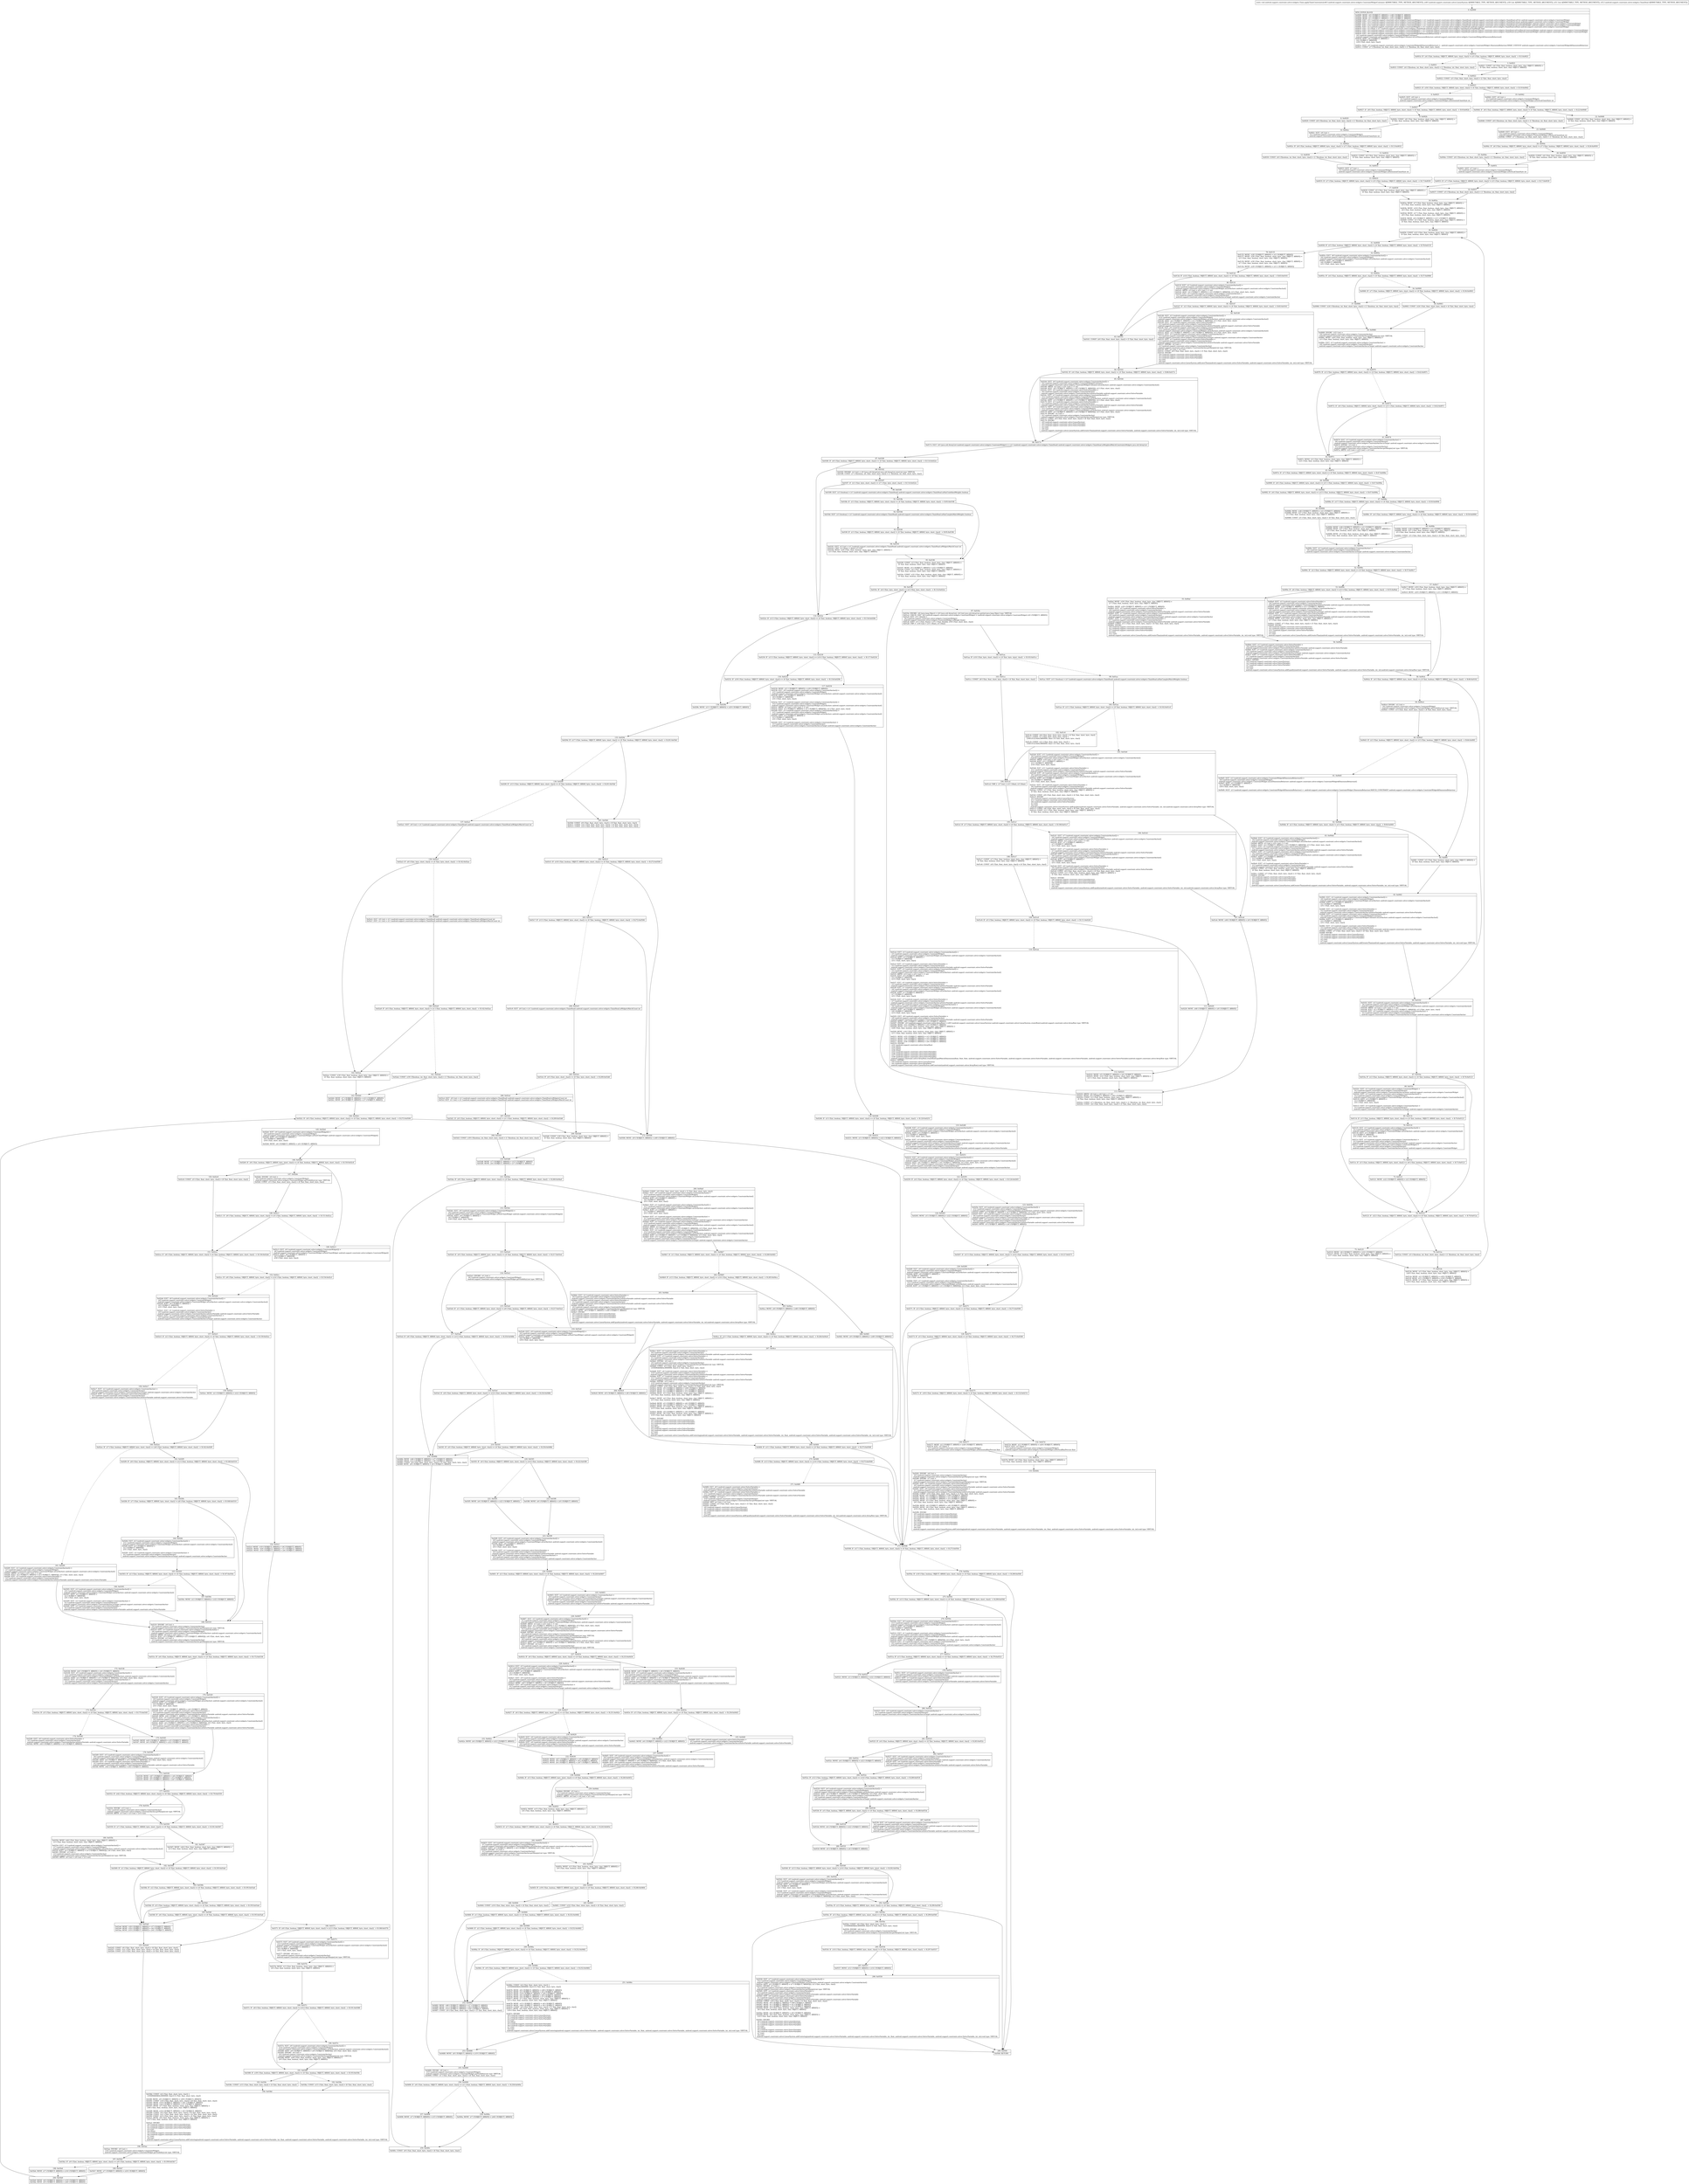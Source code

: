 digraph "CFG forandroid.support.constraint.solver.widgets.Chain.applyChainConstraints(Landroid\/support\/constraint\/solver\/widgets\/ConstraintWidgetContainer;Landroid\/support\/constraint\/solver\/LinearSystem;IILandroid\/support\/constraint\/solver\/widgets\/ChainHead;)V" {
Node_0 [shape=record,label="{0\:\ 0x0000|MTH_ENTER_BLOCK\l|0x0000: MOVE  (r0 I:?[OBJECT, ARRAY]) = (r48 I:?[OBJECT, ARRAY]) \l0x0002: MOVE  (r9 I:?[OBJECT, ARRAY]) = (r49 I:?[OBJECT, ARRAY]) \l0x0004: MOVE  (r1 I:?[OBJECT, ARRAY]) = (r52 I:?[OBJECT, ARRAY]) \l0x0006: IGET  (r11 I:android.support.constraint.solver.widgets.ConstraintWidget) = (r1 I:android.support.constraint.solver.widgets.ChainHead) android.support.constraint.solver.widgets.ChainHead.mFirst android.support.constraint.solver.widgets.ConstraintWidget \l0x0008: IGET  (r12 I:android.support.constraint.solver.widgets.ConstraintWidget) = (r1 I:android.support.constraint.solver.widgets.ChainHead) android.support.constraint.solver.widgets.ChainHead.mLast android.support.constraint.solver.widgets.ConstraintWidget \l0x000a: IGET  (r13 I:android.support.constraint.solver.widgets.ConstraintWidget) = (r1 I:android.support.constraint.solver.widgets.ChainHead) android.support.constraint.solver.widgets.ChainHead.mFirstVisibleWidget android.support.constraint.solver.widgets.ConstraintWidget \l0x000c: IGET  (r14 I:android.support.constraint.solver.widgets.ConstraintWidget) = (r1 I:android.support.constraint.solver.widgets.ChainHead) android.support.constraint.solver.widgets.ChainHead.mLastVisibleWidget android.support.constraint.solver.widgets.ConstraintWidget \l0x000e: IGET  (r2 I:android.support.constraint.solver.widgets.ConstraintWidget) = (r1 I:android.support.constraint.solver.widgets.ChainHead) android.support.constraint.solver.widgets.ChainHead.mHead android.support.constraint.solver.widgets.ConstraintWidget \l0x0010: IGET  (r3 I:float) = (r1 I:android.support.constraint.solver.widgets.ChainHead) android.support.constraint.solver.widgets.ChainHead.mTotalWeight float \l0x0012: IGET  (r4 I:android.support.constraint.solver.widgets.ConstraintWidget) = (r1 I:android.support.constraint.solver.widgets.ChainHead) android.support.constraint.solver.widgets.ChainHead.mFirstMatchConstraintWidget android.support.constraint.solver.widgets.ConstraintWidget \l0x0014: IGET  (r4 I:android.support.constraint.solver.widgets.ConstraintWidget) = (r1 I:android.support.constraint.solver.widgets.ChainHead) android.support.constraint.solver.widgets.ChainHead.mLastMatchConstraintWidget android.support.constraint.solver.widgets.ConstraintWidget \l0x0016: IGET  (r4 I:android.support.constraint.solver.widgets.ConstraintWidget$DimensionBehaviour[]) = \l  (r0 I:android.support.constraint.solver.widgets.ConstraintWidgetContainer)\l android.support.constraint.solver.widgets.ConstraintWidgetContainer.mListDimensionBehaviors android.support.constraint.solver.widgets.ConstraintWidget$DimensionBehaviour[] \l0x0018: AGET  (r4 I:?[OBJECT, ARRAY]) = \l  (r4 I:?[OBJECT, ARRAY][])\l  (r50 I:?[int, short, byte, char])\l \l0x001a: SGET  (r5 I:android.support.constraint.solver.widgets.ConstraintWidget$DimensionBehaviour) =  android.support.constraint.solver.widgets.ConstraintWidget.DimensionBehaviour.WRAP_CONTENT android.support.constraint.solver.widgets.ConstraintWidget$DimensionBehaviour \l0x001c: CONST  (r7 I:?[boolean, int, float, short, byte, char]) = (1 ?[boolean, int, float, short, byte, char]) \l}"];
Node_1 [shape=record,label="{1\:\ 0x001d|0x001d: IF  (r4 I:?[int, boolean, OBJECT, ARRAY, byte, short, char]) != (r5 I:?[int, boolean, OBJECT, ARRAY, byte, short, char])  \-\> B:3:0x0021 \l}"];
Node_2 [shape=record,label="{2\:\ 0x001f|0x001f: CONST  (r4 I:?[boolean, int, float, short, byte, char]) = (1 ?[boolean, int, float, short, byte, char]) \l}"];
Node_3 [shape=record,label="{3\:\ 0x0021|0x0021: CONST  (r4 I:?[int, float, boolean, short, byte, char, OBJECT, ARRAY]) = \l  (0 ?[int, float, boolean, short, byte, char, OBJECT, ARRAY])\l \l}"];
Node_4 [shape=record,label="{4\:\ 0x0022|0x0022: CONST  (r5 I:?[int, float, short, byte, char]) = (2 ?[int, float, short, byte, char]) \l}"];
Node_5 [shape=record,label="{5\:\ 0x0023|0x0023: IF  (r50 I:?[int, boolean, OBJECT, ARRAY, byte, short, char]) != (0 ?[int, boolean, OBJECT, ARRAY, byte, short, char])  \-\> B:19:0x0042 \l}"];
Node_6 [shape=record,label="{6\:\ 0x0025|0x0025: IGET  (r8 I:int) = \l  (r2 I:android.support.constraint.solver.widgets.ConstraintWidget)\l android.support.constraint.solver.widgets.ConstraintWidget.mHorizontalChainStyle int \l}"];
Node_7 [shape=record,label="{7\:\ 0x0027|0x0027: IF  (r8 I:?[int, boolean, OBJECT, ARRAY, byte, short, char]) != (0 ?[int, boolean, OBJECT, ARRAY, byte, short, char])  \-\> B:9:0x002b \l}"];
Node_8 [shape=record,label="{8\:\ 0x0029|0x0029: CONST  (r8 I:?[boolean, int, float, short, byte, char]) = (1 ?[boolean, int, float, short, byte, char]) \l}"];
Node_9 [shape=record,label="{9\:\ 0x002b|0x002b: CONST  (r8 I:?[int, float, boolean, short, byte, char, OBJECT, ARRAY]) = \l  (0 ?[int, float, boolean, short, byte, char, OBJECT, ARRAY])\l \l}"];
Node_10 [shape=record,label="{10\:\ 0x002c|0x002c: IGET  (r6 I:int) = \l  (r2 I:android.support.constraint.solver.widgets.ConstraintWidget)\l android.support.constraint.solver.widgets.ConstraintWidget.mHorizontalChainStyle int \l}"];
Node_11 [shape=record,label="{11\:\ 0x002e|0x002e: IF  (r6 I:?[int, boolean, OBJECT, ARRAY, byte, short, char]) != (r7 I:?[int, boolean, OBJECT, ARRAY, byte, short, char])  \-\> B:13:0x0032 \l}"];
Node_12 [shape=record,label="{12\:\ 0x0030|0x0030: CONST  (r6 I:?[boolean, int, float, short, byte, char]) = (1 ?[boolean, int, float, short, byte, char]) \l}"];
Node_13 [shape=record,label="{13\:\ 0x0032|0x0032: CONST  (r6 I:?[int, float, boolean, short, byte, char, OBJECT, ARRAY]) = \l  (0 ?[int, float, boolean, short, byte, char, OBJECT, ARRAY])\l \l}"];
Node_14 [shape=record,label="{14\:\ 0x0033|0x0033: IGET  (r7 I:int) = \l  (r2 I:android.support.constraint.solver.widgets.ConstraintWidget)\l android.support.constraint.solver.widgets.ConstraintWidget.mHorizontalChainStyle int \l}"];
Node_15 [shape=record,label="{15\:\ 0x0035|0x0035: IF  (r7 I:?[int, boolean, OBJECT, ARRAY, byte, short, char]) != (r5 I:?[int, boolean, OBJECT, ARRAY, byte, short, char])  \-\> B:17:0x0039 \l}"];
Node_16 [shape=record,label="{16\:\ 0x0037|0x0037: CONST  (r5 I:?[boolean, int, float, short, byte, char]) = (1 ?[boolean, int, float, short, byte, char]) \l}"];
Node_17 [shape=record,label="{17\:\ 0x0039|0x0039: CONST  (r5 I:?[int, float, boolean, short, byte, char, OBJECT, ARRAY]) = \l  (0 ?[int, float, boolean, short, byte, char, OBJECT, ARRAY])\l \l}"];
Node_18 [shape=record,label="{18\:\ 0x003a|0x003a: MOVE  (r7 I:?[int, float, boolean, short, byte, char, OBJECT, ARRAY]) = \l  (r5 I:?[int, float, boolean, short, byte, char, OBJECT, ARRAY])\l \l0x003b: MOVE  (r18 I:?[int, float, boolean, short, byte, char, OBJECT, ARRAY]) = \l  (r6 I:?[int, float, boolean, short, byte, char, OBJECT, ARRAY])\l \l0x003d: MOVE  (r17 I:?[int, float, boolean, short, byte, char, OBJECT, ARRAY]) = \l  (r8 I:?[int, float, boolean, short, byte, char, OBJECT, ARRAY])\l \l0x003f: MOVE  (r6 I:?[OBJECT, ARRAY]) = (r11 I:?[OBJECT, ARRAY]) \l0x0040: CONST  (r5 I:?[int, float, boolean, short, byte, char, OBJECT, ARRAY]) = \l  (0 ?[int, float, boolean, short, byte, char, OBJECT, ARRAY])\l \l}"];
Node_19 [shape=record,label="{19\:\ 0x0042|0x0042: IGET  (r6 I:int) = \l  (r2 I:android.support.constraint.solver.widgets.ConstraintWidget)\l android.support.constraint.solver.widgets.ConstraintWidget.mVerticalChainStyle int \l}"];
Node_20 [shape=record,label="{20\:\ 0x0044|0x0044: IF  (r6 I:?[int, boolean, OBJECT, ARRAY, byte, short, char]) != (0 ?[int, boolean, OBJECT, ARRAY, byte, short, char])  \-\> B:22:0x0048 \l}"];
Node_21 [shape=record,label="{21\:\ 0x0046|0x0046: CONST  (r8 I:?[boolean, int, float, short, byte, char]) = (1 ?[boolean, int, float, short, byte, char]) \l}"];
Node_22 [shape=record,label="{22\:\ 0x0048|0x0048: CONST  (r8 I:?[int, float, boolean, short, byte, char, OBJECT, ARRAY]) = \l  (0 ?[int, float, boolean, short, byte, char, OBJECT, ARRAY])\l \l}"];
Node_23 [shape=record,label="{23\:\ 0x0049|0x0049: IGET  (r6 I:int) = \l  (r2 I:android.support.constraint.solver.widgets.ConstraintWidget)\l android.support.constraint.solver.widgets.ConstraintWidget.mVerticalChainStyle int \l0x004b: CONST  (r7 I:?[boolean, int, float, short, byte, char]) = (1 ?[boolean, int, float, short, byte, char]) \l}"];
Node_24 [shape=record,label="{24\:\ 0x004c|0x004c: IF  (r6 I:?[int, boolean, OBJECT, ARRAY, byte, short, char]) != (r7 I:?[int, boolean, OBJECT, ARRAY, byte, short, char])  \-\> B:26:0x0050 \l}"];
Node_25 [shape=record,label="{25\:\ 0x004e|0x004e: CONST  (r6 I:?[boolean, int, float, short, byte, char]) = (1 ?[boolean, int, float, short, byte, char]) \l}"];
Node_26 [shape=record,label="{26\:\ 0x0050|0x0050: CONST  (r6 I:?[int, float, boolean, short, byte, char, OBJECT, ARRAY]) = \l  (0 ?[int, float, boolean, short, byte, char, OBJECT, ARRAY])\l \l}"];
Node_27 [shape=record,label="{27\:\ 0x0051|0x0051: IGET  (r7 I:int) = \l  (r2 I:android.support.constraint.solver.widgets.ConstraintWidget)\l android.support.constraint.solver.widgets.ConstraintWidget.mVerticalChainStyle int \l}"];
Node_28 [shape=record,label="{28\:\ 0x0053|0x0053: IF  (r7 I:?[int, boolean, OBJECT, ARRAY, byte, short, char]) != (r5 I:?[int, boolean, OBJECT, ARRAY, byte, short, char])  \-\> B:17:0x0039 \l}"];
Node_30 [shape=record,label="{30\:\ 0x0056|0x0056: CONST  (r22 I:?[int, float, boolean, short, byte, char, OBJECT, ARRAY]) = \l  (0 ?[int, float, boolean, short, byte, char, OBJECT, ARRAY])\l \l}"];
Node_31 [shape=record,label="{31\:\ 0x0058|0x0058: IF  (r5 I:?[int, boolean, OBJECT, ARRAY, byte, short, char]) != (0 ?[int, boolean, OBJECT, ARRAY, byte, short, char])  \-\> B:78:0x0135 \l}"];
Node_32 [shape=record,label="{32\:\ 0x005a|0x005a: IGET  (r8 I:android.support.constraint.solver.widgets.ConstraintAnchor[]) = \l  (r6 I:android.support.constraint.solver.widgets.ConstraintWidget)\l android.support.constraint.solver.widgets.ConstraintWidget.mListAnchors android.support.constraint.solver.widgets.ConstraintAnchor[] \l0x005c: AGET  (r8 I:?[OBJECT, ARRAY]) = \l  (r8 I:?[OBJECT, ARRAY][])\l  (r51 I:?[int, short, byte, char])\l \l}"];
Node_33 [shape=record,label="{33\:\ 0x005e|0x005e: IF  (r4 I:?[int, boolean, OBJECT, ARRAY, byte, short, char]) != (0 ?[int, boolean, OBJECT, ARRAY, byte, short, char])  \-\> B:37:0x0066 \l}"];
Node_34 [shape=record,label="{34\:\ 0x0060|0x0060: IF  (r7 I:?[int, boolean, OBJECT, ARRAY, byte, short, char]) == (0 ?[int, boolean, OBJECT, ARRAY, byte, short, char])  \-\> B:36:0x0063 \l}"];
Node_36 [shape=record,label="{36\:\ 0x0063|0x0063: CONST  (r24 I:?[int, float, short, byte, char]) = (4 ?[int, float, short, byte, char]) \l}"];
Node_37 [shape=record,label="{37\:\ 0x0066|0x0066: CONST  (r24 I:?[boolean, int, float, short, byte, char]) = (1 ?[boolean, int, float, short, byte, char]) \l}"];
Node_38 [shape=record,label="{38\:\ 0x0068|0x0068: INVOKE  (r25 I:int) = \l  (r8 I:android.support.constraint.solver.widgets.ConstraintAnchor)\l android.support.constraint.solver.widgets.ConstraintAnchor.getMargin():int type: VIRTUAL \l0x006c: MOVE  (r26 I:?[int, float, boolean, short, byte, char, OBJECT, ARRAY]) = \l  (r3 I:?[int, float, boolean, short, byte, char, OBJECT, ARRAY])\l \l0x006e: IGET  (r3 I:android.support.constraint.solver.widgets.ConstraintAnchor) = \l  (r8 I:android.support.constraint.solver.widgets.ConstraintAnchor)\l android.support.constraint.solver.widgets.ConstraintAnchor.mTarget android.support.constraint.solver.widgets.ConstraintAnchor \l}"];
Node_39 [shape=record,label="{39\:\ 0x0070|0x0070: IF  (r3 I:?[int, boolean, OBJECT, ARRAY, byte, short, char]) == (0 ?[int, boolean, OBJECT, ARRAY, byte, short, char])  \-\> B:42:0x007c \l}"];
Node_40 [shape=record,label="{40\:\ 0x0072|0x0072: IF  (r6 I:?[int, boolean, OBJECT, ARRAY, byte, short, char]) == (r11 I:?[int, boolean, OBJECT, ARRAY, byte, short, char])  \-\> B:42:0x007c \l}"];
Node_41 [shape=record,label="{41\:\ 0x0074|0x0074: IGET  (r3 I:android.support.constraint.solver.widgets.ConstraintAnchor) = \l  (r8 I:android.support.constraint.solver.widgets.ConstraintAnchor)\l android.support.constraint.solver.widgets.ConstraintAnchor.mTarget android.support.constraint.solver.widgets.ConstraintAnchor \l0x0076: INVOKE  (r3 I:int) = \l  (r3 I:android.support.constraint.solver.widgets.ConstraintAnchor)\l android.support.constraint.solver.widgets.ConstraintAnchor.getMargin():int type: VIRTUAL \l0x007a: ARITH  (r25 I:int) = (r25 I:int) + (r3 I:int) \l}"];
Node_42 [shape=record,label="{42\:\ 0x007c|0x007c: MOVE  (r3 I:?[int, float, boolean, short, byte, char, OBJECT, ARRAY]) = \l  (r25 I:?[int, float, boolean, short, byte, char, OBJECT, ARRAY])\l \l}"];
Node_43 [shape=record,label="{43\:\ 0x007e|0x007e: IF  (r7 I:?[int, boolean, OBJECT, ARRAY, byte, short, char]) == (0 ?[int, boolean, OBJECT, ARRAY, byte, short, char])  \-\> B:47:0x008a \l}"];
Node_44 [shape=record,label="{44\:\ 0x0080|0x0080: IF  (r6 I:?[int, boolean, OBJECT, ARRAY, byte, short, char]) == (r11 I:?[int, boolean, OBJECT, ARRAY, byte, short, char])  \-\> B:47:0x008a \l}"];
Node_45 [shape=record,label="{45\:\ 0x0082|0x0082: IF  (r6 I:?[int, boolean, OBJECT, ARRAY, byte, short, char]) == (r13 I:?[int, boolean, OBJECT, ARRAY, byte, short, char])  \-\> B:47:0x008a \l}"];
Node_46 [shape=record,label="{46\:\ 0x0084|0x0084: MOVE  (r28 I:?[OBJECT, ARRAY]) = (r2 I:?[OBJECT, ARRAY]) \l0x0086: MOVE  (r27 I:?[int, float, boolean, short, byte, char, OBJECT, ARRAY]) = \l  (r5 I:?[int, float, boolean, short, byte, char, OBJECT, ARRAY])\l \l0x0088: CONST  (r5 I:?[int, float, short, byte, char]) = (6 ?[int, float, short, byte, char]) \l}"];
Node_47 [shape=record,label="{47\:\ 0x008a|0x008a: IF  (r17 I:?[int, boolean, OBJECT, ARRAY, byte, short, char]) == (0 ?[int, boolean, OBJECT, ARRAY, byte, short, char])  \-\> B:50:0x0094 \l}"];
Node_48 [shape=record,label="{48\:\ 0x008c|0x008c: IF  (r4 I:?[int, boolean, OBJECT, ARRAY, byte, short, char]) == (0 ?[int, boolean, OBJECT, ARRAY, byte, short, char])  \-\> B:50:0x0094 \l}"];
Node_49 [shape=record,label="{49\:\ 0x008e|0x008e: MOVE  (r28 I:?[OBJECT, ARRAY]) = (r2 I:?[OBJECT, ARRAY]) \l0x0090: MOVE  (r27 I:?[int, float, boolean, short, byte, char, OBJECT, ARRAY]) = \l  (r5 I:?[int, float, boolean, short, byte, char, OBJECT, ARRAY])\l \l0x0092: CONST  (r5 I:?[int, float, short, byte, char]) = (4 ?[int, float, short, byte, char]) \l}"];
Node_50 [shape=record,label="{50\:\ 0x0094|0x0094: MOVE  (r28 I:?[OBJECT, ARRAY]) = (r2 I:?[OBJECT, ARRAY]) \l0x0096: MOVE  (r27 I:?[int, float, boolean, short, byte, char, OBJECT, ARRAY]) = \l  (r5 I:?[int, float, boolean, short, byte, char, OBJECT, ARRAY])\l \l0x0098: MOVE  (r5 I:?[int, float, boolean, short, byte, char, OBJECT, ARRAY]) = \l  (r24 I:?[int, float, boolean, short, byte, char, OBJECT, ARRAY])\l \l}"];
Node_51 [shape=record,label="{51\:\ 0x009a|0x009a: IGET  (r2 I:android.support.constraint.solver.widgets.ConstraintAnchor) = \l  (r8 I:android.support.constraint.solver.widgets.ConstraintAnchor)\l android.support.constraint.solver.widgets.ConstraintAnchor.mTarget android.support.constraint.solver.widgets.ConstraintAnchor \l}"];
Node_52 [shape=record,label="{52\:\ 0x009c|0x009c: IF  (r2 I:?[int, boolean, OBJECT, ARRAY, byte, short, char]) == (0 ?[int, boolean, OBJECT, ARRAY, byte, short, char])  \-\> B:57:0x00c7 \l}"];
Node_53 [shape=record,label="{53\:\ 0x009e|0x009e: IF  (r6 I:?[int, boolean, OBJECT, ARRAY, byte, short, char]) != (r13 I:?[int, boolean, OBJECT, ARRAY, byte, short, char])  \-\> B:55:0x00af \l}"];
Node_54 [shape=record,label="{54\:\ 0x00a0|0x00a0: IGET  (r2 I:android.support.constraint.solver.SolverVariable) = \l  (r8 I:android.support.constraint.solver.widgets.ConstraintAnchor)\l android.support.constraint.solver.widgets.ConstraintAnchor.mSolverVariable android.support.constraint.solver.SolverVariable \l0x00a2: MOVE  (r29 I:?[OBJECT, ARRAY]) = (r11 I:?[OBJECT, ARRAY]) \l0x00a4: IGET  (r11 I:android.support.constraint.solver.widgets.ConstraintAnchor) = \l  (r8 I:android.support.constraint.solver.widgets.ConstraintAnchor)\l android.support.constraint.solver.widgets.ConstraintAnchor.mTarget android.support.constraint.solver.widgets.ConstraintAnchor \l0x00a6: IGET  (r11 I:android.support.constraint.solver.SolverVariable) = \l  (r11 I:android.support.constraint.solver.widgets.ConstraintAnchor)\l android.support.constraint.solver.widgets.ConstraintAnchor.mSolverVariable android.support.constraint.solver.SolverVariable \l0x00a8: MOVE  (r30 I:?[int, float, boolean, short, byte, char, OBJECT, ARRAY]) = \l  (r7 I:?[int, float, boolean, short, byte, char, OBJECT, ARRAY])\l \l0x00aa: CONST  (r7 I:?[int, float, short, byte, char]) = (5 ?[int, float, short, byte, char]) \l0x00ab: INVOKE  \l  (r9 I:android.support.constraint.solver.LinearSystem)\l  (r2 I:android.support.constraint.solver.SolverVariable)\l  (r11 I:android.support.constraint.solver.SolverVariable)\l  (r3 I:int)\l  (r7 I:int)\l android.support.constraint.solver.LinearSystem.addGreaterThan(android.support.constraint.solver.SolverVariable, android.support.constraint.solver.SolverVariable, int, int):void type: VIRTUAL \l}"];
Node_55 [shape=record,label="{55\:\ 0x00af|0x00af: MOVE  (r30 I:?[int, float, boolean, short, byte, char, OBJECT, ARRAY]) = \l  (r7 I:?[int, float, boolean, short, byte, char, OBJECT, ARRAY])\l \l0x00b1: MOVE  (r29 I:?[OBJECT, ARRAY]) = (r11 I:?[OBJECT, ARRAY]) \l0x00b3: IGET  (r2 I:android.support.constraint.solver.SolverVariable) = \l  (r8 I:android.support.constraint.solver.widgets.ConstraintAnchor)\l android.support.constraint.solver.widgets.ConstraintAnchor.mSolverVariable android.support.constraint.solver.SolverVariable \l0x00b5: IGET  (r7 I:android.support.constraint.solver.widgets.ConstraintAnchor) = \l  (r8 I:android.support.constraint.solver.widgets.ConstraintAnchor)\l android.support.constraint.solver.widgets.ConstraintAnchor.mTarget android.support.constraint.solver.widgets.ConstraintAnchor \l0x00b7: IGET  (r7 I:android.support.constraint.solver.SolverVariable) = \l  (r7 I:android.support.constraint.solver.widgets.ConstraintAnchor)\l android.support.constraint.solver.widgets.ConstraintAnchor.mSolverVariable android.support.constraint.solver.SolverVariable \l0x00b9: CONST  (r11 I:?[int, float, short, byte, char]) = (6 ?[int, float, short, byte, char]) \l0x00ba: INVOKE  \l  (r9 I:android.support.constraint.solver.LinearSystem)\l  (r2 I:android.support.constraint.solver.SolverVariable)\l  (r7 I:android.support.constraint.solver.SolverVariable)\l  (r3 I:int)\l  (r11 I:int)\l android.support.constraint.solver.LinearSystem.addGreaterThan(android.support.constraint.solver.SolverVariable, android.support.constraint.solver.SolverVariable, int, int):void type: VIRTUAL \l}"];
Node_56 [shape=record,label="{56\:\ 0x00bd|0x00bd: IGET  (r2 I:android.support.constraint.solver.SolverVariable) = \l  (r8 I:android.support.constraint.solver.widgets.ConstraintAnchor)\l android.support.constraint.solver.widgets.ConstraintAnchor.mSolverVariable android.support.constraint.solver.SolverVariable \l0x00bf: IGET  (r7 I:android.support.constraint.solver.widgets.ConstraintAnchor) = \l  (r8 I:android.support.constraint.solver.widgets.ConstraintAnchor)\l android.support.constraint.solver.widgets.ConstraintAnchor.mTarget android.support.constraint.solver.widgets.ConstraintAnchor \l0x00c1: IGET  (r7 I:android.support.constraint.solver.SolverVariable) = \l  (r7 I:android.support.constraint.solver.widgets.ConstraintAnchor)\l android.support.constraint.solver.widgets.ConstraintAnchor.mSolverVariable android.support.constraint.solver.SolverVariable \l0x00c3: INVOKE  \l  (r9 I:android.support.constraint.solver.LinearSystem)\l  (r2 I:android.support.constraint.solver.SolverVariable)\l  (r7 I:android.support.constraint.solver.SolverVariable)\l  (r3 I:int)\l  (r5 I:int)\l android.support.constraint.solver.LinearSystem.addEquality(android.support.constraint.solver.SolverVariable, android.support.constraint.solver.SolverVariable, int, int):android.support.constraint.solver.ArrayRow type: VIRTUAL \l}"];
Node_57 [shape=record,label="{57\:\ 0x00c7|0x00c7: MOVE  (r30 I:?[int, float, boolean, short, byte, char, OBJECT, ARRAY]) = \l  (r7 I:?[int, float, boolean, short, byte, char, OBJECT, ARRAY])\l \l0x00c9: MOVE  (r29 I:?[OBJECT, ARRAY]) = (r11 I:?[OBJECT, ARRAY]) \l}"];
Node_58 [shape=record,label="{58\:\ 0x00cb|0x00cb: IF  (r4 I:?[int, boolean, OBJECT, ARRAY, byte, short, char]) == (0 ?[int, boolean, OBJECT, ARRAY, byte, short, char])  \-\> B:66:0x0102 \l}"];
Node_59 [shape=record,label="{59\:\ 0x00cd|0x00cd: INVOKE  (r2 I:int) = \l  (r6 I:android.support.constraint.solver.widgets.ConstraintWidget)\l android.support.constraint.solver.widgets.ConstraintWidget.getVisibility():int type: VIRTUAL \l0x00d1: CONST  (r3 I:?[int, float, short, byte, char]) = (8 ?[int, float, short, byte, char]) \l}"];
Node_60 [shape=record,label="{60\:\ 0x00d3|0x00d3: IF  (r2 I:?[int, boolean, OBJECT, ARRAY, byte, short, char]) == (r3 I:?[int, boolean, OBJECT, ARRAY, byte, short, char])  \-\> B:64:0x00f1 \l}"];
Node_61 [shape=record,label="{61\:\ 0x00d5|0x00d5: IGET  (r2 I:android.support.constraint.solver.widgets.ConstraintWidget$DimensionBehaviour[]) = \l  (r6 I:android.support.constraint.solver.widgets.ConstraintWidget)\l android.support.constraint.solver.widgets.ConstraintWidget.mListDimensionBehaviors android.support.constraint.solver.widgets.ConstraintWidget$DimensionBehaviour[] \l0x00d7: AGET  (r2 I:?[OBJECT, ARRAY]) = \l  (r2 I:?[OBJECT, ARRAY][])\l  (r50 I:?[int, short, byte, char])\l \l0x00d9: SGET  (r3 I:android.support.constraint.solver.widgets.ConstraintWidget$DimensionBehaviour) =  android.support.constraint.solver.widgets.ConstraintWidget.DimensionBehaviour.MATCH_CONSTRAINT android.support.constraint.solver.widgets.ConstraintWidget$DimensionBehaviour \l}"];
Node_62 [shape=record,label="{62\:\ 0x00db|0x00db: IF  (r2 I:?[int, boolean, OBJECT, ARRAY, byte, short, char]) != (r3 I:?[int, boolean, OBJECT, ARRAY, byte, short, char])  \-\> B:64:0x00f1 \l}"];
Node_63 [shape=record,label="{63\:\ 0x00dd|0x00dd: IGET  (r2 I:android.support.constraint.solver.widgets.ConstraintAnchor[]) = \l  (r6 I:android.support.constraint.solver.widgets.ConstraintWidget)\l android.support.constraint.solver.widgets.ConstraintWidget.mListAnchors android.support.constraint.solver.widgets.ConstraintAnchor[] \l0x00df: ARITH  (r3 I:int) = (r51 I:int) + (1 int) \l0x00e1: AGET  (r2 I:?[OBJECT, ARRAY]) = (r2 I:?[OBJECT, ARRAY][]), (r3 I:?[int, short, byte, char]) \l0x00e3: IGET  (r2 I:android.support.constraint.solver.SolverVariable) = \l  (r2 I:android.support.constraint.solver.widgets.ConstraintAnchor)\l android.support.constraint.solver.widgets.ConstraintAnchor.mSolverVariable android.support.constraint.solver.SolverVariable \l0x00e5: IGET  (r3 I:android.support.constraint.solver.widgets.ConstraintAnchor[]) = \l  (r6 I:android.support.constraint.solver.widgets.ConstraintWidget)\l android.support.constraint.solver.widgets.ConstraintWidget.mListAnchors android.support.constraint.solver.widgets.ConstraintAnchor[] \l0x00e7: AGET  (r3 I:?[OBJECT, ARRAY]) = \l  (r3 I:?[OBJECT, ARRAY][])\l  (r51 I:?[int, short, byte, char])\l \l0x00e9: IGET  (r3 I:android.support.constraint.solver.SolverVariable) = \l  (r3 I:android.support.constraint.solver.widgets.ConstraintAnchor)\l android.support.constraint.solver.widgets.ConstraintAnchor.mSolverVariable android.support.constraint.solver.SolverVariable \l0x00eb: CONST  (r5 I:?[int, float, boolean, short, byte, char, OBJECT, ARRAY]) = \l  (0 ?[int, float, boolean, short, byte, char, OBJECT, ARRAY])\l \l0x00ec: CONST  (r7 I:?[int, float, short, byte, char]) = (5 ?[int, float, short, byte, char]) \l0x00ed: INVOKE  \l  (r9 I:android.support.constraint.solver.LinearSystem)\l  (r2 I:android.support.constraint.solver.SolverVariable)\l  (r3 I:android.support.constraint.solver.SolverVariable)\l  (r5 I:int)\l  (r7 I:int)\l android.support.constraint.solver.LinearSystem.addGreaterThan(android.support.constraint.solver.SolverVariable, android.support.constraint.solver.SolverVariable, int, int):void type: VIRTUAL \l}"];
Node_64 [shape=record,label="{64\:\ 0x00f1|0x00f1: CONST  (r5 I:?[int, float, boolean, short, byte, char, OBJECT, ARRAY]) = \l  (0 ?[int, float, boolean, short, byte, char, OBJECT, ARRAY])\l \l}"];
Node_65 [shape=record,label="{65\:\ 0x00f2|0x00f2: IGET  (r2 I:android.support.constraint.solver.widgets.ConstraintAnchor[]) = \l  (r6 I:android.support.constraint.solver.widgets.ConstraintWidget)\l android.support.constraint.solver.widgets.ConstraintWidget.mListAnchors android.support.constraint.solver.widgets.ConstraintAnchor[] \l0x00f4: AGET  (r2 I:?[OBJECT, ARRAY]) = \l  (r2 I:?[OBJECT, ARRAY][])\l  (r51 I:?[int, short, byte, char])\l \l0x00f6: IGET  (r2 I:android.support.constraint.solver.SolverVariable) = \l  (r2 I:android.support.constraint.solver.widgets.ConstraintAnchor)\l android.support.constraint.solver.widgets.ConstraintAnchor.mSolverVariable android.support.constraint.solver.SolverVariable \l0x00f8: IGET  (r3 I:android.support.constraint.solver.widgets.ConstraintAnchor[]) = \l  (r0 I:android.support.constraint.solver.widgets.ConstraintWidgetContainer)\l android.support.constraint.solver.widgets.ConstraintWidgetContainer.mListAnchors android.support.constraint.solver.widgets.ConstraintAnchor[] \l0x00fa: AGET  (r3 I:?[OBJECT, ARRAY]) = \l  (r3 I:?[OBJECT, ARRAY][])\l  (r51 I:?[int, short, byte, char])\l \l0x00fc: IGET  (r3 I:android.support.constraint.solver.SolverVariable) = \l  (r3 I:android.support.constraint.solver.widgets.ConstraintAnchor)\l android.support.constraint.solver.widgets.ConstraintAnchor.mSolverVariable android.support.constraint.solver.SolverVariable \l0x00fe: CONST  (r7 I:?[int, float, short, byte, char]) = (6 ?[int, float, short, byte, char]) \l0x00ff: INVOKE  \l  (r9 I:android.support.constraint.solver.LinearSystem)\l  (r2 I:android.support.constraint.solver.SolverVariable)\l  (r3 I:android.support.constraint.solver.SolverVariable)\l  (r5 I:int)\l  (r7 I:int)\l android.support.constraint.solver.LinearSystem.addGreaterThan(android.support.constraint.solver.SolverVariable, android.support.constraint.solver.SolverVariable, int, int):void type: VIRTUAL \l}"];
Node_66 [shape=record,label="{66\:\ 0x0102|0x0102: IGET  (r2 I:android.support.constraint.solver.widgets.ConstraintAnchor[]) = \l  (r6 I:android.support.constraint.solver.widgets.ConstraintWidget)\l android.support.constraint.solver.widgets.ConstraintWidget.mListAnchors android.support.constraint.solver.widgets.ConstraintAnchor[] \l0x0104: ARITH  (r3 I:int) = (r51 I:int) + (1 int) \l0x0106: AGET  (r2 I:?[OBJECT, ARRAY]) = (r2 I:?[OBJECT, ARRAY][]), (r3 I:?[int, short, byte, char]) \l0x0108: IGET  (r2 I:android.support.constraint.solver.widgets.ConstraintAnchor) = \l  (r2 I:android.support.constraint.solver.widgets.ConstraintAnchor)\l android.support.constraint.solver.widgets.ConstraintAnchor.mTarget android.support.constraint.solver.widgets.ConstraintAnchor \l}"];
Node_67 [shape=record,label="{67\:\ 0x010a|0x010a: IF  (r2 I:?[int, boolean, OBJECT, ARRAY, byte, short, char]) == (0 ?[int, boolean, OBJECT, ARRAY, byte, short, char])  \-\> B:74:0x0123 \l}"];
Node_68 [shape=record,label="{68\:\ 0x010c|0x010c: IGET  (r2 I:android.support.constraint.solver.widgets.ConstraintWidget) = \l  (r2 I:android.support.constraint.solver.widgets.ConstraintAnchor)\l android.support.constraint.solver.widgets.ConstraintAnchor.mOwner android.support.constraint.solver.widgets.ConstraintWidget \l0x010e: IGET  (r3 I:android.support.constraint.solver.widgets.ConstraintAnchor[]) = \l  (r2 I:android.support.constraint.solver.widgets.ConstraintWidget)\l android.support.constraint.solver.widgets.ConstraintWidget.mListAnchors android.support.constraint.solver.widgets.ConstraintAnchor[] \l0x0110: AGET  (r3 I:?[OBJECT, ARRAY]) = \l  (r3 I:?[OBJECT, ARRAY][])\l  (r51 I:?[int, short, byte, char])\l \l0x0112: IGET  (r3 I:android.support.constraint.solver.widgets.ConstraintAnchor) = \l  (r3 I:android.support.constraint.solver.widgets.ConstraintAnchor)\l android.support.constraint.solver.widgets.ConstraintAnchor.mTarget android.support.constraint.solver.widgets.ConstraintAnchor \l}"];
Node_69 [shape=record,label="{69\:\ 0x0114|0x0114: IF  (r3 I:?[int, boolean, OBJECT, ARRAY, byte, short, char]) == (0 ?[int, boolean, OBJECT, ARRAY, byte, short, char])  \-\> B:74:0x0123 \l}"];
Node_70 [shape=record,label="{70\:\ 0x0116|0x0116: IGET  (r3 I:android.support.constraint.solver.widgets.ConstraintAnchor[]) = \l  (r2 I:android.support.constraint.solver.widgets.ConstraintWidget)\l android.support.constraint.solver.widgets.ConstraintWidget.mListAnchors android.support.constraint.solver.widgets.ConstraintAnchor[] \l0x0118: AGET  (r3 I:?[OBJECT, ARRAY]) = \l  (r3 I:?[OBJECT, ARRAY][])\l  (r51 I:?[int, short, byte, char])\l \l0x011a: IGET  (r3 I:android.support.constraint.solver.widgets.ConstraintAnchor) = \l  (r3 I:android.support.constraint.solver.widgets.ConstraintAnchor)\l android.support.constraint.solver.widgets.ConstraintAnchor.mTarget android.support.constraint.solver.widgets.ConstraintAnchor \l0x011c: IGET  (r3 I:android.support.constraint.solver.widgets.ConstraintWidget) = \l  (r3 I:android.support.constraint.solver.widgets.ConstraintAnchor)\l android.support.constraint.solver.widgets.ConstraintAnchor.mOwner android.support.constraint.solver.widgets.ConstraintWidget \l}"];
Node_71 [shape=record,label="{71\:\ 0x011e|0x011e: IF  (r3 I:?[int, boolean, OBJECT, ARRAY, byte, short, char]) == (r6 I:?[int, boolean, OBJECT, ARRAY, byte, short, char])  \-\> B:73:0x0121 \l}"];
Node_73 [shape=record,label="{73\:\ 0x0121|0x0121: MOVE  (r22 I:?[OBJECT, ARRAY]) = (r2 I:?[OBJECT, ARRAY]) \l}"];
Node_74 [shape=record,label="{74\:\ 0x0123|0x0123: IF  (r22 I:?[int, boolean, OBJECT, ARRAY, byte, short, char]) == (0 ?[int, boolean, OBJECT, ARRAY, byte, short, char])  \-\> B:76:0x012a \l}"];
Node_75 [shape=record,label="{75\:\ 0x0125|0x0125: MOVE  (r6 I:?[OBJECT, ARRAY]) = (r22 I:?[OBJECT, ARRAY]) \l0x0127: MOVE  (r5 I:?[int, float, boolean, short, byte, char, OBJECT, ARRAY]) = \l  (r27 I:?[int, float, boolean, short, byte, char, OBJECT, ARRAY])\l \l}"];
Node_76 [shape=record,label="{76\:\ 0x012a|0x012a: CONST  (r5 I:?[boolean, int, float, short, byte, char]) = (1 ?[boolean, int, float, short, byte, char]) \l}"];
Node_77 [shape=record,label="{77\:\ 0x012b|0x012b: MOVE  (r3 I:?[int, float, boolean, short, byte, char, OBJECT, ARRAY]) = \l  (r26 I:?[int, float, boolean, short, byte, char, OBJECT, ARRAY])\l \l0x012d: MOVE  (r2 I:?[OBJECT, ARRAY]) = (r28 I:?[OBJECT, ARRAY]) \l0x012f: MOVE  (r11 I:?[OBJECT, ARRAY]) = (r29 I:?[OBJECT, ARRAY]) \l0x0131: MOVE  (r7 I:?[int, float, boolean, short, byte, char, OBJECT, ARRAY]) = \l  (r30 I:?[int, float, boolean, short, byte, char, OBJECT, ARRAY])\l \l}"];
Node_78 [shape=record,label="{78\:\ 0x0135|0x0135: MOVE  (r28 I:?[OBJECT, ARRAY]) = (r2 I:?[OBJECT, ARRAY]) \l0x0137: MOVE  (r26 I:?[int, float, boolean, short, byte, char, OBJECT, ARRAY]) = \l  (r3 I:?[int, float, boolean, short, byte, char, OBJECT, ARRAY])\l \l0x0139: MOVE  (r30 I:?[int, float, boolean, short, byte, char, OBJECT, ARRAY]) = \l  (r7 I:?[int, float, boolean, short, byte, char, OBJECT, ARRAY])\l \l0x013b: MOVE  (r29 I:?[OBJECT, ARRAY]) = (r11 I:?[OBJECT, ARRAY]) \l}"];
Node_79 [shape=record,label="{79\:\ 0x013d|0x013d: IF  (r14 I:?[int, boolean, OBJECT, ARRAY, byte, short, char]) == (0 ?[int, boolean, OBJECT, ARRAY, byte, short, char])  \-\> B:83:0x0161 \l}"];
Node_80 [shape=record,label="{80\:\ 0x013f|0x013f: IGET  (r2 I:android.support.constraint.solver.widgets.ConstraintAnchor[]) = \l  (r12 I:android.support.constraint.solver.widgets.ConstraintWidget)\l android.support.constraint.solver.widgets.ConstraintWidget.mListAnchors android.support.constraint.solver.widgets.ConstraintAnchor[] \l0x0141: ARITH  (r3 I:int) = (r51 I:int) + (1 int) \l0x0143: AGET  (r2 I:?[OBJECT, ARRAY]) = (r2 I:?[OBJECT, ARRAY][]), (r3 I:?[int, short, byte, char]) \l0x0145: IGET  (r2 I:android.support.constraint.solver.widgets.ConstraintAnchor) = \l  (r2 I:android.support.constraint.solver.widgets.ConstraintAnchor)\l android.support.constraint.solver.widgets.ConstraintAnchor.mTarget android.support.constraint.solver.widgets.ConstraintAnchor \l}"];
Node_81 [shape=record,label="{81\:\ 0x0147|0x0147: IF  (r2 I:?[int, boolean, OBJECT, ARRAY, byte, short, char]) == (0 ?[int, boolean, OBJECT, ARRAY, byte, short, char])  \-\> B:83:0x0161 \l}"];
Node_82 [shape=record,label="{82\:\ 0x0149|0x0149: IGET  (r2 I:android.support.constraint.solver.widgets.ConstraintAnchor[]) = \l  (r14 I:android.support.constraint.solver.widgets.ConstraintWidget)\l android.support.constraint.solver.widgets.ConstraintWidget.mListAnchors android.support.constraint.solver.widgets.ConstraintAnchor[] \l0x014b: AGET  (r2 I:?[OBJECT, ARRAY]) = (r2 I:?[OBJECT, ARRAY][]), (r3 I:?[int, short, byte, char]) \l0x014d: IGET  (r5 I:android.support.constraint.solver.SolverVariable) = \l  (r2 I:android.support.constraint.solver.widgets.ConstraintAnchor)\l android.support.constraint.solver.widgets.ConstraintAnchor.mSolverVariable android.support.constraint.solver.SolverVariable \l0x014f: IGET  (r6 I:android.support.constraint.solver.widgets.ConstraintAnchor[]) = \l  (r12 I:android.support.constraint.solver.widgets.ConstraintWidget)\l android.support.constraint.solver.widgets.ConstraintWidget.mListAnchors android.support.constraint.solver.widgets.ConstraintAnchor[] \l0x0151: AGET  (r3 I:?[OBJECT, ARRAY]) = (r6 I:?[OBJECT, ARRAY][]), (r3 I:?[int, short, byte, char]) \l0x0153: IGET  (r3 I:android.support.constraint.solver.widgets.ConstraintAnchor) = \l  (r3 I:android.support.constraint.solver.widgets.ConstraintAnchor)\l android.support.constraint.solver.widgets.ConstraintAnchor.mTarget android.support.constraint.solver.widgets.ConstraintAnchor \l0x0155: IGET  (r3 I:android.support.constraint.solver.SolverVariable) = \l  (r3 I:android.support.constraint.solver.widgets.ConstraintAnchor)\l android.support.constraint.solver.widgets.ConstraintAnchor.mSolverVariable android.support.constraint.solver.SolverVariable \l0x0157: INVOKE  (r2 I:int) = \l  (r2 I:android.support.constraint.solver.widgets.ConstraintAnchor)\l android.support.constraint.solver.widgets.ConstraintAnchor.getMargin():int type: VIRTUAL \l0x015b: NEG  (r2 I:int) = (r2 I:int) \l0x015c: CONST  (r8 I:?[int, float, short, byte, char]) = (5 ?[int, float, short, byte, char]) \l0x015d: INVOKE  \l  (r9 I:android.support.constraint.solver.LinearSystem)\l  (r5 I:android.support.constraint.solver.SolverVariable)\l  (r3 I:android.support.constraint.solver.SolverVariable)\l  (r2 I:int)\l  (r8 I:int)\l android.support.constraint.solver.LinearSystem.addLowerThan(android.support.constraint.solver.SolverVariable, android.support.constraint.solver.SolverVariable, int, int):void type: VIRTUAL \l}"];
Node_83 [shape=record,label="{83\:\ 0x0161|0x0161: CONST  (r8 I:?[int, float, short, byte, char]) = (5 ?[int, float, short, byte, char]) \l}"];
Node_84 [shape=record,label="{84\:\ 0x0162|0x0162: IF  (r4 I:?[int, boolean, OBJECT, ARRAY, byte, short, char]) == (0 ?[int, boolean, OBJECT, ARRAY, byte, short, char])  \-\> B:86:0x017e \l}"];
Node_85 [shape=record,label="{85\:\ 0x0164|0x0164: IGET  (r0 I:android.support.constraint.solver.widgets.ConstraintAnchor[]) = \l  (r0 I:android.support.constraint.solver.widgets.ConstraintWidgetContainer)\l android.support.constraint.solver.widgets.ConstraintWidgetContainer.mListAnchors android.support.constraint.solver.widgets.ConstraintAnchor[] \l0x0166: ARITH  (r2 I:int) = (r51 I:int) + (1 int) \l0x0168: AGET  (r0 I:?[OBJECT, ARRAY]) = (r0 I:?[OBJECT, ARRAY][]), (r2 I:?[int, short, byte, char]) \l0x016a: IGET  (r0 I:android.support.constraint.solver.SolverVariable) = \l  (r0 I:android.support.constraint.solver.widgets.ConstraintAnchor)\l android.support.constraint.solver.widgets.ConstraintAnchor.mSolverVariable android.support.constraint.solver.SolverVariable \l0x016c: IGET  (r3 I:android.support.constraint.solver.widgets.ConstraintAnchor[]) = \l  (r12 I:android.support.constraint.solver.widgets.ConstraintWidget)\l android.support.constraint.solver.widgets.ConstraintWidget.mListAnchors android.support.constraint.solver.widgets.ConstraintAnchor[] \l0x016e: AGET  (r3 I:?[OBJECT, ARRAY]) = (r3 I:?[OBJECT, ARRAY][]), (r2 I:?[int, short, byte, char]) \l0x0170: IGET  (r3 I:android.support.constraint.solver.SolverVariable) = \l  (r3 I:android.support.constraint.solver.widgets.ConstraintAnchor)\l android.support.constraint.solver.widgets.ConstraintAnchor.mSolverVariable android.support.constraint.solver.SolverVariable \l0x0172: IGET  (r4 I:android.support.constraint.solver.widgets.ConstraintAnchor[]) = \l  (r12 I:android.support.constraint.solver.widgets.ConstraintWidget)\l android.support.constraint.solver.widgets.ConstraintWidget.mListAnchors android.support.constraint.solver.widgets.ConstraintAnchor[] \l0x0174: AGET  (r2 I:?[OBJECT, ARRAY]) = (r4 I:?[OBJECT, ARRAY][]), (r2 I:?[int, short, byte, char]) \l0x0176: INVOKE  (r2 I:int) = \l  (r2 I:android.support.constraint.solver.widgets.ConstraintAnchor)\l android.support.constraint.solver.widgets.ConstraintAnchor.getMargin():int type: VIRTUAL \l0x017a: CONST  (r4 I:?[int, float, short, byte, char]) = (6 ?[int, float, short, byte, char]) \l0x017b: INVOKE  \l  (r9 I:android.support.constraint.solver.LinearSystem)\l  (r0 I:android.support.constraint.solver.SolverVariable)\l  (r3 I:android.support.constraint.solver.SolverVariable)\l  (r2 I:int)\l  (r4 I:int)\l android.support.constraint.solver.LinearSystem.addGreaterThan(android.support.constraint.solver.SolverVariable, android.support.constraint.solver.SolverVariable, int, int):void type: VIRTUAL \l}"];
Node_86 [shape=record,label="{86\:\ 0x017e|0x017e: IGET  (r0 I:java.util.ArrayList\<android.support.constraint.solver.widgets.ConstraintWidget\>) = (r1 I:android.support.constraint.solver.widgets.ChainHead) android.support.constraint.solver.widgets.ChainHead.mWeightedMatchConstraintsWidgets java.util.ArrayList \l}"];
Node_87 [shape=record,label="{87\:\ 0x0180|0x0180: IF  (r0 I:?[int, boolean, OBJECT, ARRAY, byte, short, char]) == (0 ?[int, boolean, OBJECT, ARRAY, byte, short, char])  \-\> B:114:0x022e \l}"];
Node_88 [shape=record,label="{88\:\ 0x0182|0x0182: INVOKE  (r2 I:int) = (r0 I:java.util.ArrayList) java.util.ArrayList.size():int type: VIRTUAL \l0x0186: CONST  (r7 I:?[boolean, int, float, short, byte, char]) = (1 ?[boolean, int, float, short, byte, char]) \l}"];
Node_89 [shape=record,label="{89\:\ 0x0187|0x0187: IF  (r2 I:?[int, byte, short, char]) \<= (r7 I:?[int, byte, short, char])  \-\> B:114:0x022e \l}"];
Node_90 [shape=record,label="{90\:\ 0x0189|0x0189: IGET  (r3 I:boolean) = (r1 I:android.support.constraint.solver.widgets.ChainHead) android.support.constraint.solver.widgets.ChainHead.mHasUndefinedWeights boolean \l}"];
Node_91 [shape=record,label="{91\:\ 0x018b|0x018b: IF  (r3 I:?[int, boolean, OBJECT, ARRAY, byte, short, char]) == (0 ?[int, boolean, OBJECT, ARRAY, byte, short, char])  \-\> B:95:0x0196 \l}"];
Node_92 [shape=record,label="{92\:\ 0x018d|0x018d: IGET  (r3 I:boolean) = (r1 I:android.support.constraint.solver.widgets.ChainHead) android.support.constraint.solver.widgets.ChainHead.mHasComplexMatchWeights boolean \l}"];
Node_93 [shape=record,label="{93\:\ 0x018f|0x018f: IF  (r3 I:?[int, boolean, OBJECT, ARRAY, byte, short, char]) != (0 ?[int, boolean, OBJECT, ARRAY, byte, short, char])  \-\> B:95:0x0196 \l}"];
Node_94 [shape=record,label="{94\:\ 0x0191|0x0191: IGET  (r3 I:int) = (r1 I:android.support.constraint.solver.widgets.ChainHead) android.support.constraint.solver.widgets.ChainHead.mWidgetsMatchCount int \l0x0193: CAST  (r3 I:float) = (float) (r3 I:int) \l0x0194: MOVE  (r26 I:?[int, float, boolean, short, byte, char, OBJECT, ARRAY]) = \l  (r3 I:?[int, float, boolean, short, byte, char, OBJECT, ARRAY])\l \l}"];
Node_95 [shape=record,label="{95\:\ 0x0196|0x0196: CONST  (r3 I:?[int, float, boolean, short, byte, char, OBJECT, ARRAY]) = \l  (0 ?[int, float, boolean, short, byte, char, OBJECT, ARRAY])\l \l0x0197: MOVE  (r5 I:?[OBJECT, ARRAY]) = (r22 I:?[OBJECT, ARRAY]) \l0x0199: CONST  (r4 I:?[int, float, boolean, short, byte, char, OBJECT, ARRAY]) = \l  (0 ?[int, float, boolean, short, byte, char, OBJECT, ARRAY])\l \l0x019a: CONST  (r32 I:?[int, float, boolean, short, byte, char, OBJECT, ARRAY]) = \l  (0 ?[int, float, boolean, short, byte, char, OBJECT, ARRAY])\l \l}"];
Node_96 [shape=record,label="{96\:\ 0x019c|0x019c: IF  (r4 I:?[int, byte, short, char]) \>= (r2 I:?[int, byte, short, char])  \-\> B:114:0x022e \l}"];
Node_97 [shape=record,label="{97\:\ 0x019e|0x019e: INVOKE  (r6 I:java.lang.Object) = (r0 I:java.util.ArrayList), (r4 I:int) java.util.ArrayList.get(int):java.lang.Object type: VIRTUAL \l0x01a2: CHECK_CAST  (r6 I:android.support.constraint.solver.widgets.ConstraintWidget) = (android.support.constraint.solver.widgets.ConstraintWidget) (r6 I:?[OBJECT, ARRAY]) \l0x01a4: IGET  (r11 I:float[]) = \l  (r6 I:android.support.constraint.solver.widgets.ConstraintWidget)\l android.support.constraint.solver.widgets.ConstraintWidget.mWeight float[] \l0x01a6: AGET  (r11 I:?[int, float]) = (r11 I:?[int, float][]), (r50 I:?[int, short, byte, char]) \l0x01a8: CMP_G  (r16 I:int) = (r11 I:float), (r3 I:float) \l}"];
Node_98 [shape=record,label="{98\:\ 0x01aa|0x01aa: IF  (r16 I:?[int, byte, short, char]) \>= (0 ?[int, byte, short, char])  \-\> B:103:0x01cc \l}"];
Node_99 [shape=record,label="{99\:\ 0x01ac|0x01ac: IGET  (r11 I:boolean) = (r1 I:android.support.constraint.solver.widgets.ChainHead) android.support.constraint.solver.widgets.ChainHead.mHasComplexMatchWeights boolean \l}"];
Node_100 [shape=record,label="{100\:\ 0x01ae|0x01ae: IF  (r11 I:?[int, boolean, OBJECT, ARRAY, byte, short, char]) == (0 ?[int, boolean, OBJECT, ARRAY, byte, short, char])  \-\> B:102:0x01c6 \l}"];
Node_101 [shape=record,label="{101\:\ 0x01b0|0x01b0: IGET  (r11 I:android.support.constraint.solver.widgets.ConstraintAnchor[]) = \l  (r6 I:android.support.constraint.solver.widgets.ConstraintWidget)\l android.support.constraint.solver.widgets.ConstraintWidget.mListAnchors android.support.constraint.solver.widgets.ConstraintAnchor[] \l0x01b2: ARITH  (r16 I:int) = (r51 I:int) + (1 int) \l0x01b4: AGET  (r11 I:?[OBJECT, ARRAY]) = \l  (r11 I:?[OBJECT, ARRAY][])\l  (r16 I:?[int, short, byte, char])\l \l0x01b6: IGET  (r11 I:android.support.constraint.solver.SolverVariable) = \l  (r11 I:android.support.constraint.solver.widgets.ConstraintAnchor)\l android.support.constraint.solver.widgets.ConstraintAnchor.mSolverVariable android.support.constraint.solver.SolverVariable \l0x01b8: IGET  (r6 I:android.support.constraint.solver.widgets.ConstraintAnchor[]) = \l  (r6 I:android.support.constraint.solver.widgets.ConstraintWidget)\l android.support.constraint.solver.widgets.ConstraintWidget.mListAnchors android.support.constraint.solver.widgets.ConstraintAnchor[] \l0x01ba: AGET  (r6 I:?[OBJECT, ARRAY]) = \l  (r6 I:?[OBJECT, ARRAY][])\l  (r51 I:?[int, short, byte, char])\l \l0x01bc: IGET  (r6 I:android.support.constraint.solver.SolverVariable) = \l  (r6 I:android.support.constraint.solver.widgets.ConstraintAnchor)\l android.support.constraint.solver.widgets.ConstraintAnchor.mSolverVariable android.support.constraint.solver.SolverVariable \l0x01be: CONST  (r7 I:?[int, float, boolean, short, byte, char, OBJECT, ARRAY]) = \l  (0 ?[int, float, boolean, short, byte, char, OBJECT, ARRAY])\l \l0x01bf: CONST  (r8 I:?[int, float, short, byte, char]) = (4 ?[int, float, short, byte, char]) \l0x01c0: INVOKE  \l  (r9 I:android.support.constraint.solver.LinearSystem)\l  (r11 I:android.support.constraint.solver.SolverVariable)\l  (r6 I:android.support.constraint.solver.SolverVariable)\l  (r7 I:int)\l  (r8 I:int)\l android.support.constraint.solver.LinearSystem.addEquality(android.support.constraint.solver.SolverVariable, android.support.constraint.solver.SolverVariable, int, int):android.support.constraint.solver.ArrayRow type: VIRTUAL \l0x01c3: CONST  (r8 I:?[int, float, short, byte, char]) = (6 ?[int, float, short, byte, char]) \l0x01c4: CONST  (r11 I:?[int, float, boolean, short, byte, char, OBJECT, ARRAY]) = \l  (0 ?[int, float, boolean, short, byte, char, OBJECT, ARRAY])\l \l}"];
Node_102 [shape=record,label="{102\:\ 0x01c6|0x01c6: CONST  (r8 I:?[int, float, short, byte, char]) = (4 ?[int, float, short, byte, char]) \l0x01c7: CONST  (r7 I:?[int, float, short, byte, char]) = \l  (1065353216(0x3f800000, float:1.0) ?[int, float, short, byte, char])\l \l0x01c9: CONST  (r11 I:?[int, float, short, byte, char]) = \l  (1065353216(0x3f800000, float:1.0) ?[int, float, short, byte, char])\l \l}"];
Node_103 [shape=record,label="{103\:\ 0x01cc|0x01cc: CONST  (r8 I:?[int, float, short, byte, char]) = (4 ?[int, float, short, byte, char]) \l}"];
Node_104 [shape=record,label="{104\:\ 0x01cd|0x01cd: CMP_L  (r7 I:int) = (r11 I:float), (r3 I:float) \l}"];
Node_105 [shape=record,label="{105\:\ 0x01cf|0x01cf: IF  (r7 I:?[int, boolean, OBJECT, ARRAY, byte, short, char]) != (0 ?[int, boolean, OBJECT, ARRAY, byte, short, char])  \-\> B:108:0x01e7 \l}"];
Node_106 [shape=record,label="{106\:\ 0x01d1|0x01d1: IGET  (r7 I:android.support.constraint.solver.widgets.ConstraintAnchor[]) = \l  (r6 I:android.support.constraint.solver.widgets.ConstraintWidget)\l android.support.constraint.solver.widgets.ConstraintWidget.mListAnchors android.support.constraint.solver.widgets.ConstraintAnchor[] \l0x01d3: ARITH  (r11 I:int) = (r51 I:int) + (1 int) \l0x01d5: AGET  (r7 I:?[OBJECT, ARRAY]) = \l  (r7 I:?[OBJECT, ARRAY][])\l  (r11 I:?[int, short, byte, char])\l \l0x01d7: IGET  (r7 I:android.support.constraint.solver.SolverVariable) = \l  (r7 I:android.support.constraint.solver.widgets.ConstraintAnchor)\l android.support.constraint.solver.widgets.ConstraintAnchor.mSolverVariable android.support.constraint.solver.SolverVariable \l0x01d9: IGET  (r6 I:android.support.constraint.solver.widgets.ConstraintAnchor[]) = \l  (r6 I:android.support.constraint.solver.widgets.ConstraintWidget)\l android.support.constraint.solver.widgets.ConstraintWidget.mListAnchors android.support.constraint.solver.widgets.ConstraintAnchor[] \l0x01db: AGET  (r6 I:?[OBJECT, ARRAY]) = \l  (r6 I:?[OBJECT, ARRAY][])\l  (r51 I:?[int, short, byte, char])\l \l0x01dd: IGET  (r6 I:android.support.constraint.solver.SolverVariable) = \l  (r6 I:android.support.constraint.solver.widgets.ConstraintAnchor)\l android.support.constraint.solver.widgets.ConstraintAnchor.mSolverVariable android.support.constraint.solver.SolverVariable \l0x01df: CONST  (r8 I:?[int, float, short, byte, char]) = (6 ?[int, float, short, byte, char]) \l0x01e0: CONST  (r11 I:?[int, float, boolean, short, byte, char, OBJECT, ARRAY]) = \l  (0 ?[int, float, boolean, short, byte, char, OBJECT, ARRAY])\l \l0x01e1: INVOKE  \l  (r9 I:android.support.constraint.solver.LinearSystem)\l  (r7 I:android.support.constraint.solver.SolverVariable)\l  (r6 I:android.support.constraint.solver.SolverVariable)\l  (r11 I:int)\l  (r8 I:int)\l android.support.constraint.solver.LinearSystem.addEquality(android.support.constraint.solver.SolverVariable, android.support.constraint.solver.SolverVariable, int, int):android.support.constraint.solver.ArrayRow type: VIRTUAL \l}"];
Node_107 [shape=record,label="{107\:\ 0x01e4|0x01e4: MOVE  (r40 I:?[OBJECT, ARRAY]) = (r0 I:?[OBJECT, ARRAY]) \l}"];
Node_108 [shape=record,label="{108\:\ 0x01e7|0x01e7: CONST  (r7 I:?[int, float, boolean, short, byte, char, OBJECT, ARRAY]) = \l  (0 ?[int, float, boolean, short, byte, char, OBJECT, ARRAY])\l \l0x01e8: CONST  (r8 I:?[int, float, short, byte, char]) = (6 ?[int, float, short, byte, char]) \l}"];
Node_109 [shape=record,label="{109\:\ 0x01e9|0x01e9: IF  (r5 I:?[int, boolean, OBJECT, ARRAY, byte, short, char]) == (0 ?[int, boolean, OBJECT, ARRAY, byte, short, char])  \-\> B:111:0x0220 \l}"];
Node_110 [shape=record,label="{110\:\ 0x01eb|0x01eb: IGET  (r3 I:android.support.constraint.solver.widgets.ConstraintAnchor[]) = \l  (r5 I:android.support.constraint.solver.widgets.ConstraintWidget)\l android.support.constraint.solver.widgets.ConstraintWidget.mListAnchors android.support.constraint.solver.widgets.ConstraintAnchor[] \l0x01ed: AGET  (r3 I:?[OBJECT, ARRAY]) = \l  (r3 I:?[OBJECT, ARRAY][])\l  (r51 I:?[int, short, byte, char])\l \l0x01ef: IGET  (r3 I:android.support.constraint.solver.SolverVariable) = \l  (r3 I:android.support.constraint.solver.widgets.ConstraintAnchor)\l android.support.constraint.solver.widgets.ConstraintAnchor.mSolverVariable android.support.constraint.solver.SolverVariable \l0x01f1: IGET  (r5 I:android.support.constraint.solver.widgets.ConstraintAnchor[]) = \l  (r5 I:android.support.constraint.solver.widgets.ConstraintWidget)\l android.support.constraint.solver.widgets.ConstraintWidget.mListAnchors android.support.constraint.solver.widgets.ConstraintAnchor[] \l0x01f3: ARITH  (r15 I:int) = (r51 I:int) + (1 int) \l0x01f5: AGET  (r5 I:?[OBJECT, ARRAY]) = \l  (r5 I:?[OBJECT, ARRAY][])\l  (r15 I:?[int, short, byte, char])\l \l0x01f7: IGET  (r5 I:android.support.constraint.solver.SolverVariable) = \l  (r5 I:android.support.constraint.solver.widgets.ConstraintAnchor)\l android.support.constraint.solver.widgets.ConstraintAnchor.mSolverVariable android.support.constraint.solver.SolverVariable \l0x01f9: IGET  (r7 I:android.support.constraint.solver.widgets.ConstraintAnchor[]) = \l  (r6 I:android.support.constraint.solver.widgets.ConstraintWidget)\l android.support.constraint.solver.widgets.ConstraintWidget.mListAnchors android.support.constraint.solver.widgets.ConstraintAnchor[] \l0x01fb: AGET  (r7 I:?[OBJECT, ARRAY]) = \l  (r7 I:?[OBJECT, ARRAY][])\l  (r51 I:?[int, short, byte, char])\l \l0x01fd: IGET  (r7 I:android.support.constraint.solver.SolverVariable) = \l  (r7 I:android.support.constraint.solver.widgets.ConstraintAnchor)\l android.support.constraint.solver.widgets.ConstraintAnchor.mSolverVariable android.support.constraint.solver.SolverVariable \l0x01ff: IGET  (r8 I:android.support.constraint.solver.widgets.ConstraintAnchor[]) = \l  (r6 I:android.support.constraint.solver.widgets.ConstraintWidget)\l android.support.constraint.solver.widgets.ConstraintWidget.mListAnchors android.support.constraint.solver.widgets.ConstraintAnchor[] \l0x0201: AGET  (r8 I:?[OBJECT, ARRAY]) = \l  (r8 I:?[OBJECT, ARRAY][])\l  (r15 I:?[int, short, byte, char])\l \l0x0203: IGET  (r8 I:android.support.constraint.solver.SolverVariable) = \l  (r8 I:android.support.constraint.solver.widgets.ConstraintAnchor)\l android.support.constraint.solver.widgets.ConstraintAnchor.mSolverVariable android.support.constraint.solver.SolverVariable \l0x0205: MOVE  (r40 I:?[OBJECT, ARRAY]) = (r0 I:?[OBJECT, ARRAY]) \l0x0207: INVOKE  (r0 I:android.support.constraint.solver.ArrayRow) = (r49 I:android.support.constraint.solver.LinearSystem) android.support.constraint.solver.LinearSystem.createRow():android.support.constraint.solver.ArrayRow type: VIRTUAL \l0x020b: MOVE  (r31 I:?[OBJECT, ARRAY]) = (r0 I:?[OBJECT, ARRAY]) \l0x020d: MOVE  (r33 I:?[int, float, boolean, short, byte, char, OBJECT, ARRAY]) = \l  (r26 I:?[int, float, boolean, short, byte, char, OBJECT, ARRAY])\l \l0x020f: MOVE  (r34 I:?[int, float, boolean, short, byte, char, OBJECT, ARRAY]) = \l  (r11 I:?[int, float, boolean, short, byte, char, OBJECT, ARRAY])\l \l0x0211: MOVE  (r35 I:?[OBJECT, ARRAY]) = (r3 I:?[OBJECT, ARRAY]) \l0x0213: MOVE  (r36 I:?[OBJECT, ARRAY]) = (r5 I:?[OBJECT, ARRAY]) \l0x0215: MOVE  (r37 I:?[OBJECT, ARRAY]) = (r7 I:?[OBJECT, ARRAY]) \l0x0217: MOVE  (r38 I:?[OBJECT, ARRAY]) = (r8 I:?[OBJECT, ARRAY]) \l0x0219: INVOKE  \l  (r31 I:android.support.constraint.solver.ArrayRow)\l  (r32 I:float)\l  (r33 I:float)\l  (r34 I:float)\l  (r35 I:android.support.constraint.solver.SolverVariable)\l  (r36 I:android.support.constraint.solver.SolverVariable)\l  (r37 I:android.support.constraint.solver.SolverVariable)\l  (r38 I:android.support.constraint.solver.SolverVariable)\l android.support.constraint.solver.ArrayRow.createRowEqualMatchDimensions(float, float, float, android.support.constraint.solver.SolverVariable, android.support.constraint.solver.SolverVariable, android.support.constraint.solver.SolverVariable, android.support.constraint.solver.SolverVariable):android.support.constraint.solver.ArrayRow type: VIRTUAL \l0x021c: INVOKE  \l  (r9 I:android.support.constraint.solver.LinearSystem)\l  (r0 I:android.support.constraint.solver.ArrayRow)\l android.support.constraint.solver.LinearSystem.addConstraint(android.support.constraint.solver.ArrayRow):void type: VIRTUAL \l}"];
Node_111 [shape=record,label="{111\:\ 0x0220|0x0220: MOVE  (r40 I:?[OBJECT, ARRAY]) = (r0 I:?[OBJECT, ARRAY]) \l}"];
Node_112 [shape=record,label="{112\:\ 0x0222|0x0222: MOVE  (r5 I:?[OBJECT, ARRAY]) = (r6 I:?[OBJECT, ARRAY]) \l0x0223: MOVE  (r32 I:?[int, float, boolean, short, byte, char, OBJECT, ARRAY]) = \l  (r11 I:?[int, float, boolean, short, byte, char, OBJECT, ARRAY])\l \l}"];
Node_113 [shape=record,label="{113\:\ 0x0225|0x0225: ARITH  (r4 I:int) = (r4 I:int) + (1 int) \l0x0227: MOVE  (r0 I:?[OBJECT, ARRAY]) = (r40 I:?[OBJECT, ARRAY]) \l0x0229: CONST  (r3 I:?[int, float, boolean, short, byte, char, OBJECT, ARRAY]) = \l  (0 ?[int, float, boolean, short, byte, char, OBJECT, ARRAY])\l \l0x022a: CONST  (r7 I:?[boolean, int, float, short, byte, char]) = (1 ?[boolean, int, float, short, byte, char]) \l0x022b: CONST  (r8 I:?[int, float, short, byte, char]) = (5 ?[int, float, short, byte, char]) \l}"];
Node_114 [shape=record,label="{114\:\ 0x022e|0x022e: IF  (r13 I:?[int, boolean, OBJECT, ARRAY, byte, short, char]) == (0 ?[int, boolean, OBJECT, ARRAY, byte, short, char])  \-\> B:134:0x029b \l}"];
Node_115 [shape=record,label="{115\:\ 0x0230|0x0230: IF  (r13 I:?[int, boolean, OBJECT, ARRAY, byte, short, char]) == (r14 I:?[int, boolean, OBJECT, ARRAY, byte, short, char])  \-\> B:117:0x0234 \l}"];
Node_116 [shape=record,label="{116\:\ 0x0232|0x0232: IF  (r30 I:?[int, boolean, OBJECT, ARRAY, byte, short, char]) == (0 ?[int, boolean, OBJECT, ARRAY, byte, short, char])  \-\> B:134:0x029b \l}"];
Node_117 [shape=record,label="{117\:\ 0x0234|0x0234: MOVE  (r11 I:?[OBJECT, ARRAY]) = (r29 I:?[OBJECT, ARRAY]) \l0x0236: IGET  (r0 I:android.support.constraint.solver.widgets.ConstraintAnchor[]) = \l  (r11 I:android.support.constraint.solver.widgets.ConstraintWidget)\l android.support.constraint.solver.widgets.ConstraintWidget.mListAnchors android.support.constraint.solver.widgets.ConstraintAnchor[] \l0x0238: AGET  (r0 I:?[OBJECT, ARRAY]) = \l  (r0 I:?[OBJECT, ARRAY][])\l  (r51 I:?[int, short, byte, char])\l \l0x023a: IGET  (r1 I:android.support.constraint.solver.widgets.ConstraintAnchor[]) = \l  (r12 I:android.support.constraint.solver.widgets.ConstraintWidget)\l android.support.constraint.solver.widgets.ConstraintWidget.mListAnchors android.support.constraint.solver.widgets.ConstraintAnchor[] \l0x023c: ARITH  (r2 I:int) = (r51 I:int) + (1 int) \l0x023e: AGET  (r1 I:?[OBJECT, ARRAY]) = (r1 I:?[OBJECT, ARRAY][]), (r2 I:?[int, short, byte, char]) \l0x0240: IGET  (r3 I:android.support.constraint.solver.widgets.ConstraintAnchor[]) = \l  (r11 I:android.support.constraint.solver.widgets.ConstraintWidget)\l android.support.constraint.solver.widgets.ConstraintWidget.mListAnchors android.support.constraint.solver.widgets.ConstraintAnchor[] \l0x0242: AGET  (r3 I:?[OBJECT, ARRAY]) = \l  (r3 I:?[OBJECT, ARRAY][])\l  (r51 I:?[int, short, byte, char])\l \l0x0244: IGET  (r3 I:android.support.constraint.solver.widgets.ConstraintAnchor) = \l  (r3 I:android.support.constraint.solver.widgets.ConstraintAnchor)\l android.support.constraint.solver.widgets.ConstraintAnchor.mTarget android.support.constraint.solver.widgets.ConstraintAnchor \l}"];
Node_118 [shape=record,label="{118\:\ 0x0246|0x0246: IF  (r3 I:?[int, boolean, OBJECT, ARRAY, byte, short, char]) == (0 ?[int, boolean, OBJECT, ARRAY, byte, short, char])  \-\> B:120:0x0251 \l}"];
Node_119 [shape=record,label="{119\:\ 0x0248|0x0248: IGET  (r3 I:android.support.constraint.solver.widgets.ConstraintAnchor[]) = \l  (r11 I:android.support.constraint.solver.widgets.ConstraintWidget)\l android.support.constraint.solver.widgets.ConstraintWidget.mListAnchors android.support.constraint.solver.widgets.ConstraintAnchor[] \l0x024a: AGET  (r3 I:?[OBJECT, ARRAY]) = \l  (r3 I:?[OBJECT, ARRAY][])\l  (r51 I:?[int, short, byte, char])\l \l0x024c: IGET  (r3 I:android.support.constraint.solver.widgets.ConstraintAnchor) = \l  (r3 I:android.support.constraint.solver.widgets.ConstraintAnchor)\l android.support.constraint.solver.widgets.ConstraintAnchor.mTarget android.support.constraint.solver.widgets.ConstraintAnchor \l0x024e: IGET  (r3 I:android.support.constraint.solver.SolverVariable) = \l  (r3 I:android.support.constraint.solver.widgets.ConstraintAnchor)\l android.support.constraint.solver.widgets.ConstraintAnchor.mSolverVariable android.support.constraint.solver.SolverVariable \l}"];
Node_120 [shape=record,label="{120\:\ 0x0251|0x0251: MOVE  (r3 I:?[OBJECT, ARRAY]) = (r22 I:?[OBJECT, ARRAY]) \l}"];
Node_121 [shape=record,label="{121\:\ 0x0253|0x0253: IGET  (r4 I:android.support.constraint.solver.widgets.ConstraintAnchor[]) = \l  (r12 I:android.support.constraint.solver.widgets.ConstraintWidget)\l android.support.constraint.solver.widgets.ConstraintWidget.mListAnchors android.support.constraint.solver.widgets.ConstraintAnchor[] \l0x0255: AGET  (r4 I:?[OBJECT, ARRAY]) = (r4 I:?[OBJECT, ARRAY][]), (r2 I:?[int, short, byte, char]) \l0x0257: IGET  (r4 I:android.support.constraint.solver.widgets.ConstraintAnchor) = \l  (r4 I:android.support.constraint.solver.widgets.ConstraintAnchor)\l android.support.constraint.solver.widgets.ConstraintAnchor.mTarget android.support.constraint.solver.widgets.ConstraintAnchor \l}"];
Node_122 [shape=record,label="{122\:\ 0x0259|0x0259: IF  (r4 I:?[int, boolean, OBJECT, ARRAY, byte, short, char]) == (0 ?[int, boolean, OBJECT, ARRAY, byte, short, char])  \-\> B:124:0x0265 \l}"];
Node_123 [shape=record,label="{123\:\ 0x025b|0x025b: IGET  (r4 I:android.support.constraint.solver.widgets.ConstraintAnchor[]) = \l  (r12 I:android.support.constraint.solver.widgets.ConstraintWidget)\l android.support.constraint.solver.widgets.ConstraintWidget.mListAnchors android.support.constraint.solver.widgets.ConstraintAnchor[] \l0x025d: AGET  (r4 I:?[OBJECT, ARRAY]) = (r4 I:?[OBJECT, ARRAY][]), (r2 I:?[int, short, byte, char]) \l0x025f: IGET  (r4 I:android.support.constraint.solver.widgets.ConstraintAnchor) = \l  (r4 I:android.support.constraint.solver.widgets.ConstraintAnchor)\l android.support.constraint.solver.widgets.ConstraintAnchor.mTarget android.support.constraint.solver.widgets.ConstraintAnchor \l0x0261: IGET  (r4 I:android.support.constraint.solver.SolverVariable) = \l  (r4 I:android.support.constraint.solver.widgets.ConstraintAnchor)\l android.support.constraint.solver.widgets.ConstraintAnchor.mSolverVariable android.support.constraint.solver.SolverVariable \l0x0263: MOVE  (r5 I:?[OBJECT, ARRAY]) = (r4 I:?[OBJECT, ARRAY]) \l}"];
Node_124 [shape=record,label="{124\:\ 0x0265|0x0265: MOVE  (r5 I:?[OBJECT, ARRAY]) = (r22 I:?[OBJECT, ARRAY]) \l}"];
Node_125 [shape=record,label="{125\:\ 0x0267|0x0267: IF  (r13 I:?[int, boolean, OBJECT, ARRAY, byte, short, char]) != (r14 I:?[int, boolean, OBJECT, ARRAY, byte, short, char])  \-\> B:127:0x0271 \l}"];
Node_126 [shape=record,label="{126\:\ 0x0269|0x0269: IGET  (r0 I:android.support.constraint.solver.widgets.ConstraintAnchor[]) = \l  (r13 I:android.support.constraint.solver.widgets.ConstraintWidget)\l android.support.constraint.solver.widgets.ConstraintWidget.mListAnchors android.support.constraint.solver.widgets.ConstraintAnchor[] \l0x026b: AGET  (r0 I:?[OBJECT, ARRAY]) = \l  (r0 I:?[OBJECT, ARRAY][])\l  (r51 I:?[int, short, byte, char])\l \l0x026d: IGET  (r1 I:android.support.constraint.solver.widgets.ConstraintAnchor[]) = \l  (r13 I:android.support.constraint.solver.widgets.ConstraintWidget)\l android.support.constraint.solver.widgets.ConstraintWidget.mListAnchors android.support.constraint.solver.widgets.ConstraintAnchor[] \l0x026f: AGET  (r1 I:?[OBJECT, ARRAY]) = (r1 I:?[OBJECT, ARRAY][]), (r2 I:?[int, short, byte, char]) \l}"];
Node_127 [shape=record,label="{127\:\ 0x0271|0x0271: IF  (r3 I:?[int, boolean, OBJECT, ARRAY, byte, short, char]) == (0 ?[int, boolean, OBJECT, ARRAY, byte, short, char])  \-\> B:273:0x0508 \l}"];
Node_128 [shape=record,label="{128\:\ 0x0273|0x0273: IF  (r5 I:?[int, boolean, OBJECT, ARRAY, byte, short, char]) == (0 ?[int, boolean, OBJECT, ARRAY, byte, short, char])  \-\> B:273:0x0508 \l}"];
Node_129 [shape=record,label="{129\:\ 0x0275|0x0275: IF  (r50 I:?[int, boolean, OBJECT, ARRAY, byte, short, char]) != (0 ?[int, boolean, OBJECT, ARRAY, byte, short, char])  \-\> B:132:0x027d \l}"];
Node_130 [shape=record,label="{130\:\ 0x0277|0x0277: MOVE  (r2 I:?[OBJECT, ARRAY]) = (r28 I:?[OBJECT, ARRAY]) \l0x0279: IGET  (r2 I:float) = \l  (r2 I:android.support.constraint.solver.widgets.ConstraintWidget)\l android.support.constraint.solver.widgets.ConstraintWidget.mHorizontalBiasPercent float \l}"];
Node_131 [shape=record,label="{131\:\ 0x027b|0x027b: MOVE  (r4 I:?[int, float, boolean, short, byte, char, OBJECT, ARRAY]) = \l  (r2 I:?[int, float, boolean, short, byte, char, OBJECT, ARRAY])\l \l}"];
Node_132 [shape=record,label="{132\:\ 0x027d|0x027d: MOVE  (r2 I:?[OBJECT, ARRAY]) = (r28 I:?[OBJECT, ARRAY]) \l0x027f: IGET  (r2 I:float) = \l  (r2 I:android.support.constraint.solver.widgets.ConstraintWidget)\l android.support.constraint.solver.widgets.ConstraintWidget.mVerticalBiasPercent float \l}"];
Node_133 [shape=record,label="{133\:\ 0x0282|0x0282: INVOKE  (r6 I:int) = \l  (r0 I:android.support.constraint.solver.widgets.ConstraintAnchor)\l android.support.constraint.solver.widgets.ConstraintAnchor.getMargin():int type: VIRTUAL \l0x0286: INVOKE  (r7 I:int) = \l  (r1 I:android.support.constraint.solver.widgets.ConstraintAnchor)\l android.support.constraint.solver.widgets.ConstraintAnchor.getMargin():int type: VIRTUAL \l0x028a: IGET  (r2 I:android.support.constraint.solver.SolverVariable) = \l  (r0 I:android.support.constraint.solver.widgets.ConstraintAnchor)\l android.support.constraint.solver.widgets.ConstraintAnchor.mSolverVariable android.support.constraint.solver.SolverVariable \l0x028c: IGET  (r8 I:android.support.constraint.solver.SolverVariable) = \l  (r1 I:android.support.constraint.solver.widgets.ConstraintAnchor)\l android.support.constraint.solver.widgets.ConstraintAnchor.mSolverVariable android.support.constraint.solver.SolverVariable \l0x028e: CONST  (r10 I:?[int, float, short, byte, char]) = (5 ?[int, float, short, byte, char]) \l0x028f: MOVE  (r0 I:?[OBJECT, ARRAY]) = (r49 I:?[OBJECT, ARRAY]) \l0x0291: MOVE  (r1 I:?[OBJECT, ARRAY]) = (r2 I:?[OBJECT, ARRAY]) \l0x0292: MOVE  (r2 I:?[OBJECT, ARRAY]) = (r3 I:?[OBJECT, ARRAY]) \l0x0293: MOVE  (r3 I:?[int, float, boolean, short, byte, char, OBJECT, ARRAY]) = \l  (r6 I:?[int, float, boolean, short, byte, char, OBJECT, ARRAY])\l \l0x0294: MOVE  (r6 I:?[OBJECT, ARRAY]) = (r8 I:?[OBJECT, ARRAY]) \l0x0295: MOVE  (r8 I:?[int, float, boolean, short, byte, char, OBJECT, ARRAY]) = \l  (r10 I:?[int, float, boolean, short, byte, char, OBJECT, ARRAY])\l \l0x0296: INVOKE  \l  (r0 I:android.support.constraint.solver.LinearSystem)\l  (r1 I:android.support.constraint.solver.SolverVariable)\l  (r2 I:android.support.constraint.solver.SolverVariable)\l  (r3 I:int)\l  (r4 I:float)\l  (r5 I:android.support.constraint.solver.SolverVariable)\l  (r6 I:android.support.constraint.solver.SolverVariable)\l  (r7 I:int)\l  (r8 I:int)\l android.support.constraint.solver.LinearSystem.addCentering(android.support.constraint.solver.SolverVariable, android.support.constraint.solver.SolverVariable, int, float, android.support.constraint.solver.SolverVariable, android.support.constraint.solver.SolverVariable, int, int):void type: VIRTUAL \l}"];
Node_134 [shape=record,label="{134\:\ 0x029b|0x029b: MOVE  (r11 I:?[OBJECT, ARRAY]) = (r29 I:?[OBJECT, ARRAY]) \l}"];
Node_135 [shape=record,label="{135\:\ 0x029d|0x029d: IF  (r17 I:?[int, boolean, OBJECT, ARRAY, byte, short, char]) == (0 ?[int, boolean, OBJECT, ARRAY, byte, short, char])  \-\> B:201:0x03bf \l}"];
Node_136 [shape=record,label="{136\:\ 0x029f|0x029f: IF  (r13 I:?[int, boolean, OBJECT, ARRAY, byte, short, char]) == (0 ?[int, boolean, OBJECT, ARRAY, byte, short, char])  \-\> B:201:0x03bf \l}"];
Node_137 [shape=record,label="{137\:\ 0x02a1|0x02a1: IGET  (r0 I:int) = (r1 I:android.support.constraint.solver.widgets.ChainHead) android.support.constraint.solver.widgets.ChainHead.mWidgetsMatchCount int \l}"];
Node_138 [shape=record,label="{138\:\ 0x02a3|0x02a3: IF  (r0 I:?[int, byte, short, char]) \<= (0 ?[int, byte, short, char])  \-\> B:142:0x02ae \l}"];
Node_139 [shape=record,label="{139\:\ 0x02a5|0x02a5: IGET  (r0 I:int) = (r1 I:android.support.constraint.solver.widgets.ChainHead) android.support.constraint.solver.widgets.ChainHead.mWidgetsCount int \l0x02a7: IGET  (r1 I:int) = (r1 I:android.support.constraint.solver.widgets.ChainHead) android.support.constraint.solver.widgets.ChainHead.mWidgetsMatchCount int \l}"];
Node_140 [shape=record,label="{140\:\ 0x02a9|0x02a9: IF  (r0 I:?[int, boolean, OBJECT, ARRAY, byte, short, char]) != (r1 I:?[int, boolean, OBJECT, ARRAY, byte, short, char])  \-\> B:142:0x02ae \l}"];
Node_141 [shape=record,label="{141\:\ 0x02ab|0x02ab: CONST  (r39 I:?[boolean, int, float, short, byte, char]) = (1 ?[boolean, int, float, short, byte, char]) \l}"];
Node_142 [shape=record,label="{142\:\ 0x02ae|0x02ae: CONST  (r39 I:?[int, float, boolean, short, byte, char, OBJECT, ARRAY]) = \l  (0 ?[int, float, boolean, short, byte, char, OBJECT, ARRAY])\l \l}"];
Node_143 [shape=record,label="{143\:\ 0x02b0|0x02b0: MOVE  (r7 I:?[OBJECT, ARRAY]) = (r13 I:?[OBJECT, ARRAY]) \l0x02b1: MOVE  (r8 I:?[OBJECT, ARRAY]) = (r7 I:?[OBJECT, ARRAY]) \l}"];
Node_144 [shape=record,label="{144\:\ 0x02b2|0x02b2: IF  (r8 I:?[int, boolean, OBJECT, ARRAY, byte, short, char]) == (0 ?[int, boolean, OBJECT, ARRAY, byte, short, char])  \-\> B:272:0x0506 \l}"];
Node_145 [shape=record,label="{145\:\ 0x02b4|0x02b4: IGET  (r0 I:android.support.constraint.solver.widgets.ConstraintWidget[]) = \l  (r8 I:android.support.constraint.solver.widgets.ConstraintWidget)\l android.support.constraint.solver.widgets.ConstraintWidget.mNextChainWidget android.support.constraint.solver.widgets.ConstraintWidget[] \l0x02b6: AGET  (r0 I:?[OBJECT, ARRAY]) = \l  (r0 I:?[OBJECT, ARRAY][])\l  (r50 I:?[int, short, byte, char])\l \l0x02b8: MOVE  (r6 I:?[OBJECT, ARRAY]) = (r0 I:?[OBJECT, ARRAY]) \l}"];
Node_146 [shape=record,label="{146\:\ 0x02b9|0x02b9: IF  (r6 I:?[int, boolean, OBJECT, ARRAY, byte, short, char]) == (0 ?[int, boolean, OBJECT, ARRAY, byte, short, char])  \-\> B:150:0x02c8 \l}"];
Node_147 [shape=record,label="{147\:\ 0x02bb|0x02bb: INVOKE  (r0 I:int) = \l  (r6 I:android.support.constraint.solver.widgets.ConstraintWidget)\l android.support.constraint.solver.widgets.ConstraintWidget.getVisibility():int type: VIRTUAL \l0x02bf: CONST  (r5 I:?[int, float, short, byte, char]) = (8 ?[int, float, short, byte, char]) \l}"];
Node_148 [shape=record,label="{148\:\ 0x02c1|0x02c1: IF  (r0 I:?[int, boolean, OBJECT, ARRAY, byte, short, char]) != (r5 I:?[int, boolean, OBJECT, ARRAY, byte, short, char])  \-\> B:151:0x02ca \l}"];
Node_149 [shape=record,label="{149\:\ 0x02c3|0x02c3: IGET  (r0 I:android.support.constraint.solver.widgets.ConstraintWidget[]) = \l  (r6 I:android.support.constraint.solver.widgets.ConstraintWidget)\l android.support.constraint.solver.widgets.ConstraintWidget.mNextChainWidget android.support.constraint.solver.widgets.ConstraintWidget[] \l0x02c5: AGET  (r6 I:?[OBJECT, ARRAY]) = \l  (r0 I:?[OBJECT, ARRAY][])\l  (r50 I:?[int, short, byte, char])\l \l}"];
Node_150 [shape=record,label="{150\:\ 0x02c8|0x02c8: CONST  (r5 I:?[int, float, short, byte, char]) = (8 ?[int, float, short, byte, char]) \l}"];
Node_151 [shape=record,label="{151\:\ 0x02ca|0x02ca: IF  (r6 I:?[int, boolean, OBJECT, ARRAY, byte, short, char]) != (0 ?[int, boolean, OBJECT, ARRAY, byte, short, char])  \-\> B:156:0x02dd \l}"];
Node_152 [shape=record,label="{152\:\ 0x02cc|0x02cc: IF  (r8 I:?[int, boolean, OBJECT, ARRAY, byte, short, char]) != (r14 I:?[int, boolean, OBJECT, ARRAY, byte, short, char])  \-\> B:154:0x02cf \l}"];
Node_154 [shape=record,label="{154\:\ 0x02cf|0x02cf: MOVE  (r19 I:?[OBJECT, ARRAY]) = (r6 I:?[OBJECT, ARRAY]) \l0x02d1: MOVE  (r20 I:?[OBJECT, ARRAY]) = (r7 I:?[OBJECT, ARRAY]) \l0x02d3: MOVE  (r16 I:?[OBJECT, ARRAY]) = (r8 I:?[OBJECT, ARRAY]) \l}"];
Node_155 [shape=record,label="{155\:\ 0x02d5|0x02d5: CONST  (r9 I:?[int, float, short, byte, char]) = (8 ?[int, float, short, byte, char]) \l0x02d7: CONST  (r21 I:?[int, float, short, byte, char]) = (6 ?[int, float, short, byte, char]) \l0x02d9: CONST  (r23 I:?[int, float, short, byte, char]) = (4 ?[int, float, short, byte, char]) \l}"];
Node_156 [shape=record,label="{156\:\ 0x02dd|0x02dd: IGET  (r0 I:android.support.constraint.solver.widgets.ConstraintAnchor[]) = \l  (r8 I:android.support.constraint.solver.widgets.ConstraintWidget)\l android.support.constraint.solver.widgets.ConstraintWidget.mListAnchors android.support.constraint.solver.widgets.ConstraintAnchor[] \l0x02df: AGET  (r0 I:?[OBJECT, ARRAY]) = \l  (r0 I:?[OBJECT, ARRAY][])\l  (r51 I:?[int, short, byte, char])\l \l0x02e1: IGET  (r1 I:android.support.constraint.solver.SolverVariable) = \l  (r0 I:android.support.constraint.solver.widgets.ConstraintAnchor)\l android.support.constraint.solver.widgets.ConstraintAnchor.mSolverVariable android.support.constraint.solver.SolverVariable \l0x02e3: IGET  (r2 I:android.support.constraint.solver.widgets.ConstraintAnchor) = \l  (r0 I:android.support.constraint.solver.widgets.ConstraintAnchor)\l android.support.constraint.solver.widgets.ConstraintAnchor.mTarget android.support.constraint.solver.widgets.ConstraintAnchor \l}"];
Node_157 [shape=record,label="{157\:\ 0x02e5|0x02e5: IF  (r2 I:?[int, boolean, OBJECT, ARRAY, byte, short, char]) == (0 ?[int, boolean, OBJECT, ARRAY, byte, short, char])  \-\> B:159:0x02ec \l}"];
Node_158 [shape=record,label="{158\:\ 0x02e7|0x02e7: IGET  (r2 I:android.support.constraint.solver.widgets.ConstraintAnchor) = \l  (r0 I:android.support.constraint.solver.widgets.ConstraintAnchor)\l android.support.constraint.solver.widgets.ConstraintAnchor.mTarget android.support.constraint.solver.widgets.ConstraintAnchor \l0x02e9: IGET  (r2 I:android.support.constraint.solver.SolverVariable) = \l  (r2 I:android.support.constraint.solver.widgets.ConstraintAnchor)\l android.support.constraint.solver.widgets.ConstraintAnchor.mSolverVariable android.support.constraint.solver.SolverVariable \l}"];
Node_159 [shape=record,label="{159\:\ 0x02ec|0x02ec: MOVE  (r2 I:?[OBJECT, ARRAY]) = (r22 I:?[OBJECT, ARRAY]) \l}"];
Node_160 [shape=record,label="{160\:\ 0x02ee|0x02ee: IF  (r7 I:?[int, boolean, OBJECT, ARRAY, byte, short, char]) == (r8 I:?[int, boolean, OBJECT, ARRAY, byte, short, char])  \-\> B:162:0x02f9 \l}"];
Node_161 [shape=record,label="{161\:\ 0x02f0|0x02f0: IGET  (r2 I:android.support.constraint.solver.widgets.ConstraintAnchor[]) = \l  (r7 I:android.support.constraint.solver.widgets.ConstraintWidget)\l android.support.constraint.solver.widgets.ConstraintWidget.mListAnchors android.support.constraint.solver.widgets.ConstraintAnchor[] \l0x02f2: ARITH  (r3 I:int) = (r51 I:int) + (1 int) \l0x02f4: AGET  (r2 I:?[OBJECT, ARRAY]) = (r2 I:?[OBJECT, ARRAY][]), (r3 I:?[int, short, byte, char]) \l0x02f6: IGET  (r2 I:android.support.constraint.solver.SolverVariable) = \l  (r2 I:android.support.constraint.solver.widgets.ConstraintAnchor)\l android.support.constraint.solver.widgets.ConstraintAnchor.mSolverVariable android.support.constraint.solver.SolverVariable \l}"];
Node_162 [shape=record,label="{162\:\ 0x02f9|0x02f9: IF  (r8 I:?[int, boolean, OBJECT, ARRAY, byte, short, char]) != (r13 I:?[int, boolean, OBJECT, ARRAY, byte, short, char])  \-\> B:168:0x0310 \l}"];
Node_163 [shape=record,label="{163\:\ 0x02fb|0x02fb: IF  (r7 I:?[int, boolean, OBJECT, ARRAY, byte, short, char]) != (r8 I:?[int, boolean, OBJECT, ARRAY, byte, short, char])  \-\> B:168:0x0310 \l}"];
Node_164 [shape=record,label="{164\:\ 0x02fd|0x02fd: IGET  (r2 I:android.support.constraint.solver.widgets.ConstraintAnchor[]) = \l  (r11 I:android.support.constraint.solver.widgets.ConstraintWidget)\l android.support.constraint.solver.widgets.ConstraintWidget.mListAnchors android.support.constraint.solver.widgets.ConstraintAnchor[] \l0x02ff: AGET  (r2 I:?[OBJECT, ARRAY]) = \l  (r2 I:?[OBJECT, ARRAY][])\l  (r51 I:?[int, short, byte, char])\l \l0x0301: IGET  (r2 I:android.support.constraint.solver.widgets.ConstraintAnchor) = \l  (r2 I:android.support.constraint.solver.widgets.ConstraintAnchor)\l android.support.constraint.solver.widgets.ConstraintAnchor.mTarget android.support.constraint.solver.widgets.ConstraintAnchor \l}"];
Node_165 [shape=record,label="{165\:\ 0x0303|0x0303: IF  (r2 I:?[int, boolean, OBJECT, ARRAY, byte, short, char]) == (0 ?[int, boolean, OBJECT, ARRAY, byte, short, char])  \-\> B:167:0x030e \l}"];
Node_166 [shape=record,label="{166\:\ 0x0305|0x0305: IGET  (r2 I:android.support.constraint.solver.widgets.ConstraintAnchor[]) = \l  (r11 I:android.support.constraint.solver.widgets.ConstraintWidget)\l android.support.constraint.solver.widgets.ConstraintWidget.mListAnchors android.support.constraint.solver.widgets.ConstraintAnchor[] \l0x0307: AGET  (r2 I:?[OBJECT, ARRAY]) = \l  (r2 I:?[OBJECT, ARRAY][])\l  (r51 I:?[int, short, byte, char])\l \l0x0309: IGET  (r2 I:android.support.constraint.solver.widgets.ConstraintAnchor) = \l  (r2 I:android.support.constraint.solver.widgets.ConstraintAnchor)\l android.support.constraint.solver.widgets.ConstraintAnchor.mTarget android.support.constraint.solver.widgets.ConstraintAnchor \l0x030b: IGET  (r2 I:android.support.constraint.solver.SolverVariable) = \l  (r2 I:android.support.constraint.solver.widgets.ConstraintAnchor)\l android.support.constraint.solver.widgets.ConstraintAnchor.mSolverVariable android.support.constraint.solver.SolverVariable \l}"];
Node_167 [shape=record,label="{167\:\ 0x030e|0x030e: MOVE  (r2 I:?[OBJECT, ARRAY]) = (r22 I:?[OBJECT, ARRAY]) \l}"];
Node_168 [shape=record,label="{168\:\ 0x0310|0x0310: INVOKE  (r0 I:int) = \l  (r0 I:android.support.constraint.solver.widgets.ConstraintAnchor)\l android.support.constraint.solver.widgets.ConstraintAnchor.getMargin():int type: VIRTUAL \l0x0314: IGET  (r3 I:android.support.constraint.solver.widgets.ConstraintAnchor[]) = \l  (r8 I:android.support.constraint.solver.widgets.ConstraintWidget)\l android.support.constraint.solver.widgets.ConstraintWidget.mListAnchors android.support.constraint.solver.widgets.ConstraintAnchor[] \l0x0316: ARITH  (r4 I:int) = (r51 I:int) + (1 int) \l0x0318: AGET  (r3 I:?[OBJECT, ARRAY]) = (r3 I:?[OBJECT, ARRAY][]), (r4 I:?[int, short, byte, char]) \l0x031a: INVOKE  (r3 I:int) = \l  (r3 I:android.support.constraint.solver.widgets.ConstraintAnchor)\l android.support.constraint.solver.widgets.ConstraintAnchor.getMargin():int type: VIRTUAL \l}"];
Node_169 [shape=record,label="{169\:\ 0x031e|0x031e: IF  (r6 I:?[int, boolean, OBJECT, ARRAY, byte, short, char]) == (0 ?[int, boolean, OBJECT, ARRAY, byte, short, char])  \-\> B:172:0x0336 \l}"];
Node_170 [shape=record,label="{170\:\ 0x0320|0x0320: IGET  (r5 I:android.support.constraint.solver.widgets.ConstraintAnchor[]) = \l  (r6 I:android.support.constraint.solver.widgets.ConstraintWidget)\l android.support.constraint.solver.widgets.ConstraintWidget.mListAnchors android.support.constraint.solver.widgets.ConstraintAnchor[] \l0x0322: AGET  (r5 I:?[OBJECT, ARRAY]) = \l  (r5 I:?[OBJECT, ARRAY][])\l  (r51 I:?[int, short, byte, char])\l \l0x0324: MOVE  (r41 I:?[OBJECT, ARRAY]) = (r6 I:?[OBJECT, ARRAY]) \l0x0326: IGET  (r6 I:android.support.constraint.solver.SolverVariable) = \l  (r5 I:android.support.constraint.solver.widgets.ConstraintAnchor)\l android.support.constraint.solver.widgets.ConstraintAnchor.mSolverVariable android.support.constraint.solver.SolverVariable \l0x0328: MOVE  (r42 I:?[OBJECT, ARRAY]) = (r5 I:?[OBJECT, ARRAY]) \l0x032a: IGET  (r5 I:android.support.constraint.solver.widgets.ConstraintAnchor[]) = \l  (r8 I:android.support.constraint.solver.widgets.ConstraintWidget)\l android.support.constraint.solver.widgets.ConstraintWidget.mListAnchors android.support.constraint.solver.widgets.ConstraintAnchor[] \l0x032c: AGET  (r5 I:?[OBJECT, ARRAY]) = (r5 I:?[OBJECT, ARRAY][]), (r4 I:?[int, short, byte, char]) \l0x032e: IGET  (r5 I:android.support.constraint.solver.SolverVariable) = \l  (r5 I:android.support.constraint.solver.widgets.ConstraintAnchor)\l android.support.constraint.solver.widgets.ConstraintAnchor.mSolverVariable android.support.constraint.solver.SolverVariable \l}"];
Node_171 [shape=record,label="{171\:\ 0x0330|0x0330: MOVE  (r47 I:?[OBJECT, ARRAY]) = (r6 I:?[OBJECT, ARRAY]) \l0x0332: MOVE  (r6 I:?[OBJECT, ARRAY]) = (r5 I:?[OBJECT, ARRAY]) \l0x0333: MOVE  (r5 I:?[OBJECT, ARRAY]) = (r47 I:?[OBJECT, ARRAY]) \l}"];
Node_172 [shape=record,label="{172\:\ 0x0336|0x0336: MOVE  (r41 I:?[OBJECT, ARRAY]) = (r6 I:?[OBJECT, ARRAY]) \l0x0338: IGET  (r5 I:android.support.constraint.solver.widgets.ConstraintAnchor[]) = \l  (r12 I:android.support.constraint.solver.widgets.ConstraintWidget)\l android.support.constraint.solver.widgets.ConstraintWidget.mListAnchors android.support.constraint.solver.widgets.ConstraintAnchor[] \l0x033a: AGET  (r5 I:?[OBJECT, ARRAY]) = (r5 I:?[OBJECT, ARRAY][]), (r4 I:?[int, short, byte, char]) \l0x033c: IGET  (r5 I:android.support.constraint.solver.widgets.ConstraintAnchor) = \l  (r5 I:android.support.constraint.solver.widgets.ConstraintAnchor)\l android.support.constraint.solver.widgets.ConstraintAnchor.mTarget android.support.constraint.solver.widgets.ConstraintAnchor \l}"];
Node_173 [shape=record,label="{173\:\ 0x033e|0x033e: IF  (r5 I:?[int, boolean, OBJECT, ARRAY, byte, short, char]) == (0 ?[int, boolean, OBJECT, ARRAY, byte, short, char])  \-\> B:175:0x0345 \l}"];
Node_174 [shape=record,label="{174\:\ 0x0340|0x0340: IGET  (r6 I:android.support.constraint.solver.SolverVariable) = \l  (r5 I:android.support.constraint.solver.widgets.ConstraintAnchor)\l android.support.constraint.solver.widgets.ConstraintAnchor.mSolverVariable android.support.constraint.solver.SolverVariable \l0x0342: MOVE  (r43 I:?[OBJECT, ARRAY]) = (r5 I:?[OBJECT, ARRAY]) \l}"];
Node_175 [shape=record,label="{175\:\ 0x0345|0x0345: MOVE  (r43 I:?[OBJECT, ARRAY]) = (r5 I:?[OBJECT, ARRAY]) \l0x0347: MOVE  (r6 I:?[OBJECT, ARRAY]) = (r22 I:?[OBJECT, ARRAY]) \l}"];
Node_176 [shape=record,label="{176\:\ 0x0349|0x0349: IGET  (r5 I:android.support.constraint.solver.widgets.ConstraintAnchor[]) = \l  (r8 I:android.support.constraint.solver.widgets.ConstraintWidget)\l android.support.constraint.solver.widgets.ConstraintWidget.mListAnchors android.support.constraint.solver.widgets.ConstraintAnchor[] \l0x034b: AGET  (r5 I:?[OBJECT, ARRAY]) = (r5 I:?[OBJECT, ARRAY][]), (r4 I:?[int, short, byte, char]) \l0x034d: IGET  (r5 I:android.support.constraint.solver.SolverVariable) = \l  (r5 I:android.support.constraint.solver.widgets.ConstraintAnchor)\l android.support.constraint.solver.widgets.ConstraintAnchor.mSolverVariable android.support.constraint.solver.SolverVariable \l0x034f: MOVE  (r42 I:?[OBJECT, ARRAY]) = (r43 I:?[OBJECT, ARRAY]) \l}"];
Node_177 [shape=record,label="{177\:\ 0x0352|0x0352: IF  (r42 I:?[int, boolean, OBJECT, ARRAY, byte, short, char]) == (0 ?[int, boolean, OBJECT, ARRAY, byte, short, char])  \-\> B:179:0x0359 \l}"];
Node_178 [shape=record,label="{178\:\ 0x0354|0x0354: INVOKE  (r15 I:int) = \l  (r42 I:android.support.constraint.solver.widgets.ConstraintAnchor)\l android.support.constraint.solver.widgets.ConstraintAnchor.getMargin():int type: VIRTUAL \l0x0358: ARITH  (r3 I:int) = (r3 I:int) + (r15 I:int) \l}"];
Node_179 [shape=record,label="{179\:\ 0x0359|0x0359: IF  (r7 I:?[int, boolean, OBJECT, ARRAY, byte, short, char]) == (0 ?[int, boolean, OBJECT, ARRAY, byte, short, char])  \-\> B:181:0x0367 \l}"];
Node_180 [shape=record,label="{180\:\ 0x035b|0x035b: MOVE  (r44 I:?[int, float, boolean, short, byte, char, OBJECT, ARRAY]) = \l  (r3 I:?[int, float, boolean, short, byte, char, OBJECT, ARRAY])\l \l0x035d: IGET  (r3 I:android.support.constraint.solver.widgets.ConstraintAnchor[]) = \l  (r7 I:android.support.constraint.solver.widgets.ConstraintWidget)\l android.support.constraint.solver.widgets.ConstraintWidget.mListAnchors android.support.constraint.solver.widgets.ConstraintAnchor[] \l0x035f: AGET  (r3 I:?[OBJECT, ARRAY]) = (r3 I:?[OBJECT, ARRAY][]), (r4 I:?[int, short, byte, char]) \l0x0361: INVOKE  (r3 I:int) = \l  (r3 I:android.support.constraint.solver.widgets.ConstraintAnchor)\l android.support.constraint.solver.widgets.ConstraintAnchor.getMargin():int type: VIRTUAL \l0x0365: ARITH  (r0 I:int) = (r0 I:int) + (r3 I:int) \l}"];
Node_181 [shape=record,label="{181\:\ 0x0367|0x0367: MOVE  (r44 I:?[int, float, boolean, short, byte, char, OBJECT, ARRAY]) = \l  (r3 I:?[int, float, boolean, short, byte, char, OBJECT, ARRAY])\l \l}"];
Node_182 [shape=record,label="{182\:\ 0x0369|0x0369: IF  (r1 I:?[int, boolean, OBJECT, ARRAY, byte, short, char]) == (0 ?[int, boolean, OBJECT, ARRAY, byte, short, char])  \-\> B:195:0x03a6 \l}"];
Node_183 [shape=record,label="{183\:\ 0x036b|0x036b: IF  (r2 I:?[int, boolean, OBJECT, ARRAY, byte, short, char]) == (0 ?[int, boolean, OBJECT, ARRAY, byte, short, char])  \-\> B:195:0x03a6 \l}"];
Node_184 [shape=record,label="{184\:\ 0x036d|0x036d: IF  (r5 I:?[int, boolean, OBJECT, ARRAY, byte, short, char]) == (0 ?[int, boolean, OBJECT, ARRAY, byte, short, char])  \-\> B:195:0x03a6 \l}"];
Node_185 [shape=record,label="{185\:\ 0x036f|0x036f: IF  (r6 I:?[int, boolean, OBJECT, ARRAY, byte, short, char]) == (0 ?[int, boolean, OBJECT, ARRAY, byte, short, char])  \-\> B:195:0x03a6 \l}"];
Node_186 [shape=record,label="{186\:\ 0x0371|0x0371: IF  (r8 I:?[int, boolean, OBJECT, ARRAY, byte, short, char]) != (r13 I:?[int, boolean, OBJECT, ARRAY, byte, short, char])  \-\> B:188:0x037b \l}"];
Node_187 [shape=record,label="{187\:\ 0x0373|0x0373: IGET  (r0 I:android.support.constraint.solver.widgets.ConstraintAnchor[]) = \l  (r13 I:android.support.constraint.solver.widgets.ConstraintWidget)\l android.support.constraint.solver.widgets.ConstraintWidget.mListAnchors android.support.constraint.solver.widgets.ConstraintAnchor[] \l0x0375: AGET  (r0 I:?[OBJECT, ARRAY]) = \l  (r0 I:?[OBJECT, ARRAY][])\l  (r51 I:?[int, short, byte, char])\l \l0x0377: INVOKE  (r0 I:int) = \l  (r0 I:android.support.constraint.solver.widgets.ConstraintAnchor)\l android.support.constraint.solver.widgets.ConstraintAnchor.getMargin():int type: VIRTUAL \l}"];
Node_188 [shape=record,label="{188\:\ 0x037b|0x037b: MOVE  (r3 I:?[int, float, boolean, short, byte, char, OBJECT, ARRAY]) = \l  (r0 I:?[int, float, boolean, short, byte, char, OBJECT, ARRAY])\l \l}"];
Node_189 [shape=record,label="{189\:\ 0x037c|0x037c: IF  (r8 I:?[int, boolean, OBJECT, ARRAY, byte, short, char]) != (r14 I:?[int, boolean, OBJECT, ARRAY, byte, short, char])  \-\> B:191:0x0388 \l}"];
Node_190 [shape=record,label="{190\:\ 0x037e|0x037e: IGET  (r0 I:android.support.constraint.solver.widgets.ConstraintAnchor[]) = \l  (r14 I:android.support.constraint.solver.widgets.ConstraintWidget)\l android.support.constraint.solver.widgets.ConstraintWidget.mListAnchors android.support.constraint.solver.widgets.ConstraintAnchor[] \l0x0380: AGET  (r0 I:?[OBJECT, ARRAY]) = (r0 I:?[OBJECT, ARRAY][]), (r4 I:?[int, short, byte, char]) \l0x0382: INVOKE  (r0 I:int) = \l  (r0 I:android.support.constraint.solver.widgets.ConstraintAnchor)\l android.support.constraint.solver.widgets.ConstraintAnchor.getMargin():int type: VIRTUAL \l0x0386: MOVE  (r44 I:?[int, float, boolean, short, byte, char, OBJECT, ARRAY]) = \l  (r0 I:?[int, float, boolean, short, byte, char, OBJECT, ARRAY])\l \l}"];
Node_191 [shape=record,label="{191\:\ 0x0388|0x0388: IF  (r39 I:?[int, boolean, OBJECT, ARRAY, byte, short, char]) == (0 ?[int, boolean, OBJECT, ARRAY, byte, short, char])  \-\> B:193:0x038c \l}"];
Node_192 [shape=record,label="{192\:\ 0x038a|0x038a: CONST  (r15 I:?[int, float, short, byte, char]) = (6 ?[int, float, short, byte, char]) \l}"];
Node_193 [shape=record,label="{193\:\ 0x038c|0x038c: CONST  (r15 I:?[int, float, short, byte, char]) = (4 ?[int, float, short, byte, char]) \l}"];
Node_194 [shape=record,label="{194\:\ 0x038d|0x038d: CONST  (r4 I:?[int, float, short, byte, char]) = \l  (1056964608(0x3f000000, float:0.5) ?[int, float, short, byte, char])\l \l0x038f: MOVE  (r0 I:?[OBJECT, ARRAY]) = (r49 I:?[OBJECT, ARRAY]) \l0x0391: CONST  (r16 I:?[int, float, short, byte, char]) = (8 ?[int, float, short, byte, char]) \l0x0393: MOVE  (r19 I:?[OBJECT, ARRAY]) = (r41 I:?[OBJECT, ARRAY]) \l0x0395: MOVE  (r20 I:?[OBJECT, ARRAY]) = (r7 I:?[OBJECT, ARRAY]) \l0x0397: MOVE  (r7 I:?[int, float, boolean, short, byte, char, OBJECT, ARRAY]) = \l  (r44 I:?[int, float, boolean, short, byte, char, OBJECT, ARRAY])\l \l0x0399: MOVE  (r16 I:?[OBJECT, ARRAY]) = (r8 I:?[OBJECT, ARRAY]) \l0x039b: CONST  (r9 I:?[int, float, short, byte, char]) = (8 ?[int, float, short, byte, char]) \l0x039d: CONST  (r21 I:?[int, float, short, byte, char]) = (6 ?[int, float, short, byte, char]) \l0x039f: CONST  (r23 I:?[int, float, short, byte, char]) = (4 ?[int, float, short, byte, char]) \l0x03a1: MOVE  (r8 I:?[int, float, boolean, short, byte, char, OBJECT, ARRAY]) = \l  (r15 I:?[int, float, boolean, short, byte, char, OBJECT, ARRAY])\l \l0x03a2: INVOKE  \l  (r0 I:android.support.constraint.solver.LinearSystem)\l  (r1 I:android.support.constraint.solver.SolverVariable)\l  (r2 I:android.support.constraint.solver.SolverVariable)\l  (r3 I:int)\l  (r4 I:float)\l  (r5 I:android.support.constraint.solver.SolverVariable)\l  (r6 I:android.support.constraint.solver.SolverVariable)\l  (r7 I:int)\l  (r8 I:int)\l android.support.constraint.solver.LinearSystem.addCentering(android.support.constraint.solver.SolverVariable, android.support.constraint.solver.SolverVariable, int, float, android.support.constraint.solver.SolverVariable, android.support.constraint.solver.SolverVariable, int, int):void type: VIRTUAL \l}"];
Node_195 [shape=record,label="{195\:\ 0x03a6|0x03a6: MOVE  (r20 I:?[OBJECT, ARRAY]) = (r7 I:?[OBJECT, ARRAY]) \l0x03a8: MOVE  (r16 I:?[OBJECT, ARRAY]) = (r8 I:?[OBJECT, ARRAY]) \l0x03aa: MOVE  (r19 I:?[OBJECT, ARRAY]) = (r41 I:?[OBJECT, ARRAY]) \l}"];
Node_196 [shape=record,label="{196\:\ 0x03ae|0x03ae: INVOKE  (r0 I:int) = \l  (r16 I:android.support.constraint.solver.widgets.ConstraintWidget)\l android.support.constraint.solver.widgets.ConstraintWidget.getVisibility():int type: VIRTUAL \l}"];
Node_197 [shape=record,label="{197\:\ 0x03b2|0x03b2: IF  (r0 I:?[int, boolean, OBJECT, ARRAY, byte, short, char]) == (r9 I:?[int, boolean, OBJECT, ARRAY, byte, short, char])  \-\> B:199:0x03b7 \l}"];
Node_198 [shape=record,label="{198\:\ 0x03b4|0x03b4: MOVE  (r7 I:?[OBJECT, ARRAY]) = (r16 I:?[OBJECT, ARRAY]) \l}"];
Node_199 [shape=record,label="{199\:\ 0x03b7|0x03b7: MOVE  (r7 I:?[OBJECT, ARRAY]) = (r20 I:?[OBJECT, ARRAY]) \l}"];
Node_200 [shape=record,label="{200\:\ 0x03b9|0x03b9: MOVE  (r8 I:?[OBJECT, ARRAY]) = (r19 I:?[OBJECT, ARRAY]) \l0x03bb: MOVE  (r9 I:?[OBJECT, ARRAY]) = (r49 I:?[OBJECT, ARRAY]) \l}"];
Node_201 [shape=record,label="{201\:\ 0x03bf|0x03bf: CONST  (r9 I:?[int, float, short, byte, char]) = (8 ?[int, float, short, byte, char]) \l0x03c1: CONST  (r21 I:?[int, float, short, byte, char]) = (6 ?[int, float, short, byte, char]) \l0x03c3: CONST  (r23 I:?[int, float, short, byte, char]) = (4 ?[int, float, short, byte, char]) \l}"];
Node_202 [shape=record,label="{202\:\ 0x03c5|0x03c5: IF  (r18 I:?[int, boolean, OBJECT, ARRAY, byte, short, char]) == (0 ?[int, boolean, OBJECT, ARRAY, byte, short, char])  \-\> B:272:0x0506 \l}"];
Node_203 [shape=record,label="{203\:\ 0x03c7|0x03c7: IF  (r13 I:?[int, boolean, OBJECT, ARRAY, byte, short, char]) == (0 ?[int, boolean, OBJECT, ARRAY, byte, short, char])  \-\> B:272:0x0506 \l}"];
Node_204 [shape=record,label="{204\:\ 0x03c9|0x03c9: IGET  (r0 I:int) = (r1 I:android.support.constraint.solver.widgets.ChainHead) android.support.constraint.solver.widgets.ChainHead.mWidgetsMatchCount int \l}"];
Node_205 [shape=record,label="{205\:\ 0x03cb|0x03cb: IF  (r0 I:?[int, byte, short, char]) \<= (0 ?[int, byte, short, char])  \-\> B:209:0x03d6 \l}"];
Node_206 [shape=record,label="{206\:\ 0x03cd|0x03cd: IGET  (r0 I:int) = (r1 I:android.support.constraint.solver.widgets.ChainHead) android.support.constraint.solver.widgets.ChainHead.mWidgetsCount int \l0x03cf: IGET  (r1 I:int) = (r1 I:android.support.constraint.solver.widgets.ChainHead) android.support.constraint.solver.widgets.ChainHead.mWidgetsMatchCount int \l}"];
Node_207 [shape=record,label="{207\:\ 0x03d1|0x03d1: IF  (r0 I:?[int, boolean, OBJECT, ARRAY, byte, short, char]) != (r1 I:?[int, boolean, OBJECT, ARRAY, byte, short, char])  \-\> B:209:0x03d6 \l}"];
Node_208 [shape=record,label="{208\:\ 0x03d3|0x03d3: CONST  (r39 I:?[boolean, int, float, short, byte, char]) = (1 ?[boolean, int, float, short, byte, char]) \l}"];
Node_209 [shape=record,label="{209\:\ 0x03d6|0x03d6: CONST  (r39 I:?[int, float, boolean, short, byte, char, OBJECT, ARRAY]) = \l  (0 ?[int, float, boolean, short, byte, char, OBJECT, ARRAY])\l \l}"];
Node_210 [shape=record,label="{210\:\ 0x03d8|0x03d8: MOVE  (r7 I:?[OBJECT, ARRAY]) = (r13 I:?[OBJECT, ARRAY]) \l0x03d9: MOVE  (r8 I:?[OBJECT, ARRAY]) = (r7 I:?[OBJECT, ARRAY]) \l}"];
Node_211 [shape=record,label="{211\:\ 0x03da|0x03da: IF  (r8 I:?[int, boolean, OBJECT, ARRAY, byte, short, char]) == (0 ?[int, boolean, OBJECT, ARRAY, byte, short, char])  \-\> B:260:0x04a0 \l}"];
Node_212 [shape=record,label="{212\:\ 0x03dc|0x03dc: IGET  (r0 I:android.support.constraint.solver.widgets.ConstraintWidget[]) = \l  (r8 I:android.support.constraint.solver.widgets.ConstraintWidget)\l android.support.constraint.solver.widgets.ConstraintWidget.mNextChainWidget android.support.constraint.solver.widgets.ConstraintWidget[] \l0x03de: AGET  (r0 I:?[OBJECT, ARRAY]) = \l  (r0 I:?[OBJECT, ARRAY][])\l  (r50 I:?[int, short, byte, char])\l \l}"];
Node_213 [shape=record,label="{213\:\ 0x03e0|0x03e0: IF  (r0 I:?[int, boolean, OBJECT, ARRAY, byte, short, char]) == (0 ?[int, boolean, OBJECT, ARRAY, byte, short, char])  \-\> B:217:0x03ed \l}"];
Node_214 [shape=record,label="{214\:\ 0x03e2|0x03e2: INVOKE  (r1 I:int) = \l  (r0 I:android.support.constraint.solver.widgets.ConstraintWidget)\l android.support.constraint.solver.widgets.ConstraintWidget.getVisibility():int type: VIRTUAL \l}"];
Node_215 [shape=record,label="{215\:\ 0x03e6|0x03e6: IF  (r1 I:?[int, boolean, OBJECT, ARRAY, byte, short, char]) != (r9 I:?[int, boolean, OBJECT, ARRAY, byte, short, char])  \-\> B:217:0x03ed \l}"];
Node_216 [shape=record,label="{216\:\ 0x03e8|0x03e8: IGET  (r0 I:android.support.constraint.solver.widgets.ConstraintWidget[]) = \l  (r0 I:android.support.constraint.solver.widgets.ConstraintWidget)\l android.support.constraint.solver.widgets.ConstraintWidget.mNextChainWidget android.support.constraint.solver.widgets.ConstraintWidget[] \l0x03ea: AGET  (r0 I:?[OBJECT, ARRAY]) = \l  (r0 I:?[OBJECT, ARRAY][])\l  (r50 I:?[int, short, byte, char])\l \l}"];
Node_217 [shape=record,label="{217\:\ 0x03ed|0x03ed: IF  (r8 I:?[int, boolean, OBJECT, ARRAY, byte, short, char]) == (r13 I:?[int, boolean, OBJECT, ARRAY, byte, short, char])  \-\> B:254:0x048b \l}"];
Node_218 [shape=record,label="{218\:\ 0x03ef|0x03ef: IF  (r8 I:?[int, boolean, OBJECT, ARRAY, byte, short, char]) == (r14 I:?[int, boolean, OBJECT, ARRAY, byte, short, char])  \-\> B:254:0x048b \l}"];
Node_219 [shape=record,label="{219\:\ 0x03f1|0x03f1: IF  (r0 I:?[int, boolean, OBJECT, ARRAY, byte, short, char]) == (0 ?[int, boolean, OBJECT, ARRAY, byte, short, char])  \-\> B:254:0x048b \l}"];
Node_220 [shape=record,label="{220\:\ 0x03f3|0x03f3: IF  (r0 I:?[int, boolean, OBJECT, ARRAY, byte, short, char]) != (r14 I:?[int, boolean, OBJECT, ARRAY, byte, short, char])  \-\> B:222:0x03f8 \l}"];
Node_221 [shape=record,label="{221\:\ 0x03f5|0x03f5: MOVE  (r6 I:?[OBJECT, ARRAY]) = (r22 I:?[OBJECT, ARRAY]) \l}"];
Node_222 [shape=record,label="{222\:\ 0x03f8|0x03f8: MOVE  (r6 I:?[OBJECT, ARRAY]) = (r0 I:?[OBJECT, ARRAY]) \l}"];
Node_223 [shape=record,label="{223\:\ 0x03f9|0x03f9: IGET  (r0 I:android.support.constraint.solver.widgets.ConstraintAnchor[]) = \l  (r8 I:android.support.constraint.solver.widgets.ConstraintWidget)\l android.support.constraint.solver.widgets.ConstraintWidget.mListAnchors android.support.constraint.solver.widgets.ConstraintAnchor[] \l0x03fb: AGET  (r0 I:?[OBJECT, ARRAY]) = \l  (r0 I:?[OBJECT, ARRAY][])\l  (r51 I:?[int, short, byte, char])\l \l0x03fd: IGET  (r1 I:android.support.constraint.solver.SolverVariable) = \l  (r0 I:android.support.constraint.solver.widgets.ConstraintAnchor)\l android.support.constraint.solver.widgets.ConstraintAnchor.mSolverVariable android.support.constraint.solver.SolverVariable \l0x03ff: IGET  (r2 I:android.support.constraint.solver.widgets.ConstraintAnchor) = \l  (r0 I:android.support.constraint.solver.widgets.ConstraintAnchor)\l android.support.constraint.solver.widgets.ConstraintAnchor.mTarget android.support.constraint.solver.widgets.ConstraintAnchor \l}"];
Node_224 [shape=record,label="{224\:\ 0x0401|0x0401: IF  (r2 I:?[int, boolean, OBJECT, ARRAY, byte, short, char]) == (0 ?[int, boolean, OBJECT, ARRAY, byte, short, char])  \-\> B:226:0x0407 \l}"];
Node_225 [shape=record,label="{225\:\ 0x0403|0x0403: IGET  (r2 I:android.support.constraint.solver.widgets.ConstraintAnchor) = \l  (r0 I:android.support.constraint.solver.widgets.ConstraintAnchor)\l android.support.constraint.solver.widgets.ConstraintAnchor.mTarget android.support.constraint.solver.widgets.ConstraintAnchor \l0x0405: IGET  (r2 I:android.support.constraint.solver.SolverVariable) = \l  (r2 I:android.support.constraint.solver.widgets.ConstraintAnchor)\l android.support.constraint.solver.widgets.ConstraintAnchor.mSolverVariable android.support.constraint.solver.SolverVariable \l}"];
Node_226 [shape=record,label="{226\:\ 0x0407|0x0407: IGET  (r2 I:android.support.constraint.solver.widgets.ConstraintAnchor[]) = \l  (r7 I:android.support.constraint.solver.widgets.ConstraintWidget)\l android.support.constraint.solver.widgets.ConstraintWidget.mListAnchors android.support.constraint.solver.widgets.ConstraintAnchor[] \l0x0409: ARITH  (r3 I:int) = (r51 I:int) + (1 int) \l0x040b: AGET  (r2 I:?[OBJECT, ARRAY]) = (r2 I:?[OBJECT, ARRAY][]), (r3 I:?[int, short, byte, char]) \l0x040d: IGET  (r2 I:android.support.constraint.solver.SolverVariable) = \l  (r2 I:android.support.constraint.solver.widgets.ConstraintAnchor)\l android.support.constraint.solver.widgets.ConstraintAnchor.mSolverVariable android.support.constraint.solver.SolverVariable \l0x040f: INVOKE  (r0 I:int) = \l  (r0 I:android.support.constraint.solver.widgets.ConstraintAnchor)\l android.support.constraint.solver.widgets.ConstraintAnchor.getMargin():int type: VIRTUAL \l0x0413: IGET  (r4 I:android.support.constraint.solver.widgets.ConstraintAnchor[]) = \l  (r8 I:android.support.constraint.solver.widgets.ConstraintWidget)\l android.support.constraint.solver.widgets.ConstraintWidget.mListAnchors android.support.constraint.solver.widgets.ConstraintAnchor[] \l0x0415: AGET  (r4 I:?[OBJECT, ARRAY]) = (r4 I:?[OBJECT, ARRAY][]), (r3 I:?[int, short, byte, char]) \l0x0417: INVOKE  (r4 I:int) = \l  (r4 I:android.support.constraint.solver.widgets.ConstraintAnchor)\l android.support.constraint.solver.widgets.ConstraintAnchor.getMargin():int type: VIRTUAL \l}"];
Node_227 [shape=record,label="{227\:\ 0x041b|0x041b: IF  (r6 I:?[int, boolean, OBJECT, ARRAY, byte, short, char]) == (0 ?[int, boolean, OBJECT, ARRAY, byte, short, char])  \-\> B:233:0x0436 \l}"];
Node_228 [shape=record,label="{228\:\ 0x041d|0x041d: IGET  (r5 I:android.support.constraint.solver.widgets.ConstraintAnchor[]) = \l  (r6 I:android.support.constraint.solver.widgets.ConstraintWidget)\l android.support.constraint.solver.widgets.ConstraintWidget.mListAnchors android.support.constraint.solver.widgets.ConstraintAnchor[] \l0x041f: AGET  (r5 I:?[OBJECT, ARRAY]) = \l  (r5 I:?[OBJECT, ARRAY][])\l  (r51 I:?[int, short, byte, char])\l \l0x0421: IGET  (r9 I:android.support.constraint.solver.SolverVariable) = \l  (r5 I:android.support.constraint.solver.widgets.ConstraintAnchor)\l android.support.constraint.solver.widgets.ConstraintAnchor.mSolverVariable android.support.constraint.solver.SolverVariable \l0x0423: MOVE  (r45 I:?[OBJECT, ARRAY]) = (r6 I:?[OBJECT, ARRAY]) \l0x0425: IGET  (r6 I:android.support.constraint.solver.widgets.ConstraintAnchor) = \l  (r5 I:android.support.constraint.solver.widgets.ConstraintAnchor)\l android.support.constraint.solver.widgets.ConstraintAnchor.mTarget android.support.constraint.solver.widgets.ConstraintAnchor \l}"];
Node_229 [shape=record,label="{229\:\ 0x0427|0x0427: IF  (r6 I:?[int, boolean, OBJECT, ARRAY, byte, short, char]) == (0 ?[int, boolean, OBJECT, ARRAY, byte, short, char])  \-\> B:231:0x042e \l}"];
Node_230 [shape=record,label="{230\:\ 0x0429|0x0429: IGET  (r6 I:android.support.constraint.solver.widgets.ConstraintAnchor) = \l  (r5 I:android.support.constraint.solver.widgets.ConstraintAnchor)\l android.support.constraint.solver.widgets.ConstraintAnchor.mTarget android.support.constraint.solver.widgets.ConstraintAnchor \l0x042b: IGET  (r6 I:android.support.constraint.solver.SolverVariable) = \l  (r6 I:android.support.constraint.solver.widgets.ConstraintAnchor)\l android.support.constraint.solver.widgets.ConstraintAnchor.mSolverVariable android.support.constraint.solver.SolverVariable \l}"];
Node_231 [shape=record,label="{231\:\ 0x042e|0x042e: MOVE  (r6 I:?[OBJECT, ARRAY]) = (r22 I:?[OBJECT, ARRAY]) \l}"];
Node_232 [shape=record,label="{232\:\ 0x0430|0x0430: MOVE  (r47 I:?[OBJECT, ARRAY]) = (r9 I:?[OBJECT, ARRAY]) \l0x0432: MOVE  (r9 I:?[OBJECT, ARRAY]) = (r6 I:?[OBJECT, ARRAY]) \l0x0433: MOVE  (r6 I:?[OBJECT, ARRAY]) = (r47 I:?[OBJECT, ARRAY]) \l}"];
Node_233 [shape=record,label="{233\:\ 0x0436|0x0436: MOVE  (r45 I:?[OBJECT, ARRAY]) = (r6 I:?[OBJECT, ARRAY]) \l0x0438: IGET  (r5 I:android.support.constraint.solver.widgets.ConstraintAnchor[]) = \l  (r8 I:android.support.constraint.solver.widgets.ConstraintWidget)\l android.support.constraint.solver.widgets.ConstraintWidget.mListAnchors android.support.constraint.solver.widgets.ConstraintAnchor[] \l0x043a: AGET  (r5 I:?[OBJECT, ARRAY]) = (r5 I:?[OBJECT, ARRAY][]), (r3 I:?[int, short, byte, char]) \l0x043c: IGET  (r5 I:android.support.constraint.solver.widgets.ConstraintAnchor) = \l  (r5 I:android.support.constraint.solver.widgets.ConstraintAnchor)\l android.support.constraint.solver.widgets.ConstraintAnchor.mTarget android.support.constraint.solver.widgets.ConstraintAnchor \l}"];
Node_234 [shape=record,label="{234\:\ 0x043e|0x043e: IF  (r5 I:?[int, boolean, OBJECT, ARRAY, byte, short, char]) == (0 ?[int, boolean, OBJECT, ARRAY, byte, short, char])  \-\> B:236:0x0443 \l}"];
Node_235 [shape=record,label="{235\:\ 0x0440|0x0440: IGET  (r6 I:android.support.constraint.solver.SolverVariable) = \l  (r5 I:android.support.constraint.solver.widgets.ConstraintAnchor)\l android.support.constraint.solver.widgets.ConstraintAnchor.mSolverVariable android.support.constraint.solver.SolverVariable \l}"];
Node_236 [shape=record,label="{236\:\ 0x0443|0x0443: MOVE  (r6 I:?[OBJECT, ARRAY]) = (r22 I:?[OBJECT, ARRAY]) \l}"];
Node_237 [shape=record,label="{237\:\ 0x0445|0x0445: IGET  (r9 I:android.support.constraint.solver.widgets.ConstraintAnchor[]) = \l  (r8 I:android.support.constraint.solver.widgets.ConstraintWidget)\l android.support.constraint.solver.widgets.ConstraintWidget.mListAnchors android.support.constraint.solver.widgets.ConstraintAnchor[] \l0x0447: AGET  (r9 I:?[OBJECT, ARRAY]) = (r9 I:?[OBJECT, ARRAY][]), (r3 I:?[int, short, byte, char]) \l0x0449: IGET  (r9 I:android.support.constraint.solver.SolverVariable) = \l  (r9 I:android.support.constraint.solver.widgets.ConstraintAnchor)\l android.support.constraint.solver.widgets.ConstraintAnchor.mSolverVariable android.support.constraint.solver.SolverVariable \l}"];
Node_238 [shape=record,label="{238\:\ 0x044b|0x044b: IF  (r5 I:?[int, boolean, OBJECT, ARRAY, byte, short, char]) == (0 ?[int, boolean, OBJECT, ARRAY, byte, short, char])  \-\> B:240:0x0452 \l}"];
Node_239 [shape=record,label="{239\:\ 0x044d|0x044d: INVOKE  (r5 I:int) = \l  (r5 I:android.support.constraint.solver.widgets.ConstraintAnchor)\l android.support.constraint.solver.widgets.ConstraintAnchor.getMargin():int type: VIRTUAL \l0x0451: ARITH  (r4 I:int) = (r4 I:int) + (r5 I:int) \l}"];
Node_240 [shape=record,label="{240\:\ 0x0452|0x0452: MOVE  (r15 I:?[int, float, boolean, short, byte, char, OBJECT, ARRAY]) = \l  (r4 I:?[int, float, boolean, short, byte, char, OBJECT, ARRAY])\l \l}"];
Node_241 [shape=record,label="{241\:\ 0x0453|0x0453: IF  (r7 I:?[int, boolean, OBJECT, ARRAY, byte, short, char]) == (0 ?[int, boolean, OBJECT, ARRAY, byte, short, char])  \-\> B:243:0x045e \l}"];
Node_242 [shape=record,label="{242\:\ 0x0455|0x0455: IGET  (r4 I:android.support.constraint.solver.widgets.ConstraintAnchor[]) = \l  (r7 I:android.support.constraint.solver.widgets.ConstraintWidget)\l android.support.constraint.solver.widgets.ConstraintWidget.mListAnchors android.support.constraint.solver.widgets.ConstraintAnchor[] \l0x0457: AGET  (r3 I:?[OBJECT, ARRAY]) = (r4 I:?[OBJECT, ARRAY][]), (r3 I:?[int, short, byte, char]) \l0x0459: INVOKE  (r3 I:int) = \l  (r3 I:android.support.constraint.solver.widgets.ConstraintAnchor)\l android.support.constraint.solver.widgets.ConstraintAnchor.getMargin():int type: VIRTUAL \l0x045d: ARITH  (r0 I:int) = (r0 I:int) + (r3 I:int) \l}"];
Node_243 [shape=record,label="{243\:\ 0x045e|0x045e: MOVE  (r3 I:?[int, float, boolean, short, byte, char, OBJECT, ARRAY]) = \l  (r0 I:?[int, float, boolean, short, byte, char, OBJECT, ARRAY])\l \l}"];
Node_244 [shape=record,label="{244\:\ 0x045f|0x045f: IF  (r39 I:?[int, boolean, OBJECT, ARRAY, byte, short, char]) == (0 ?[int, boolean, OBJECT, ARRAY, byte, short, char])  \-\> B:246:0x0464 \l}"];
Node_245 [shape=record,label="{245\:\ 0x0461|0x0461: CONST  (r16 I:?[int, float, short, byte, char]) = (6 ?[int, float, short, byte, char]) \l}"];
Node_246 [shape=record,label="{246\:\ 0x0464|0x0464: CONST  (r16 I:?[int, float, short, byte, char]) = (4 ?[int, float, short, byte, char]) \l}"];
Node_247 [shape=record,label="{247\:\ 0x0466|0x0466: IF  (r1 I:?[int, boolean, OBJECT, ARRAY, byte, short, char]) == (0 ?[int, boolean, OBJECT, ARRAY, byte, short, char])  \-\> B:252:0x0482 \l}"];
Node_248 [shape=record,label="{248\:\ 0x0468|0x0468: IF  (r2 I:?[int, boolean, OBJECT, ARRAY, byte, short, char]) == (0 ?[int, boolean, OBJECT, ARRAY, byte, short, char])  \-\> B:252:0x0482 \l}"];
Node_249 [shape=record,label="{249\:\ 0x046a|0x046a: IF  (r6 I:?[int, boolean, OBJECT, ARRAY, byte, short, char]) == (0 ?[int, boolean, OBJECT, ARRAY, byte, short, char])  \-\> B:252:0x0482 \l}"];
Node_250 [shape=record,label="{250\:\ 0x046c|0x046c: IF  (r9 I:?[int, boolean, OBJECT, ARRAY, byte, short, char]) == (0 ?[int, boolean, OBJECT, ARRAY, byte, short, char])  \-\> B:252:0x0482 \l}"];
Node_251 [shape=record,label="{251\:\ 0x046e|0x046e: CONST  (r4 I:?[int, float, short, byte, char]) = \l  (1056964608(0x3f000000, float:0.5) ?[int, float, short, byte, char])\l \l0x0470: MOVE  (r0 I:?[OBJECT, ARRAY]) = (r49 I:?[OBJECT, ARRAY]) \l0x0472: MOVE  (r5 I:?[OBJECT, ARRAY]) = (r6 I:?[OBJECT, ARRAY]) \l0x0473: MOVE  (r19 I:?[OBJECT, ARRAY]) = (r45 I:?[OBJECT, ARRAY]) \l0x0475: MOVE  (r6 I:?[OBJECT, ARRAY]) = (r9 I:?[OBJECT, ARRAY]) \l0x0476: MOVE  (r9 I:?[OBJECT, ARRAY]) = (r7 I:?[OBJECT, ARRAY]) \l0x0477: MOVE  (r7 I:?[int, float, boolean, short, byte, char, OBJECT, ARRAY]) = \l  (r15 I:?[int, float, boolean, short, byte, char, OBJECT, ARRAY])\l \l0x0478: MOVE  (r15 I:?[OBJECT, ARRAY]) = (r8 I:?[OBJECT, ARRAY]) \l0x0479: MOVE  (r46 I:?[OBJECT, ARRAY]) = (r9 I:?[OBJECT, ARRAY]) \l0x047b: CONST  (r9 I:?[int, float, short, byte, char]) = (5 ?[int, float, short, byte, char]) \l0x047c: MOVE  (r8 I:?[int, float, boolean, short, byte, char, OBJECT, ARRAY]) = \l  (r16 I:?[int, float, boolean, short, byte, char, OBJECT, ARRAY])\l \l0x047e: INVOKE  \l  (r0 I:android.support.constraint.solver.LinearSystem)\l  (r1 I:android.support.constraint.solver.SolverVariable)\l  (r2 I:android.support.constraint.solver.SolverVariable)\l  (r3 I:int)\l  (r4 I:float)\l  (r5 I:android.support.constraint.solver.SolverVariable)\l  (r6 I:android.support.constraint.solver.SolverVariable)\l  (r7 I:int)\l  (r8 I:int)\l android.support.constraint.solver.LinearSystem.addCentering(android.support.constraint.solver.SolverVariable, android.support.constraint.solver.SolverVariable, int, float, android.support.constraint.solver.SolverVariable, android.support.constraint.solver.SolverVariable, int, int):void type: VIRTUAL \l}"];
Node_252 [shape=record,label="{252\:\ 0x0482|0x0482: MOVE  (r46 I:?[OBJECT, ARRAY]) = (r7 I:?[OBJECT, ARRAY]) \l0x0484: MOVE  (r15 I:?[OBJECT, ARRAY]) = (r8 I:?[OBJECT, ARRAY]) \l0x0485: MOVE  (r19 I:?[OBJECT, ARRAY]) = (r45 I:?[OBJECT, ARRAY]) \l0x0487: CONST  (r9 I:?[int, float, short, byte, char]) = (5 ?[int, float, short, byte, char]) \l}"];
Node_253 [shape=record,label="{253\:\ 0x0488|0x0488: MOVE  (r8 I:?[OBJECT, ARRAY]) = (r19 I:?[OBJECT, ARRAY]) \l}"];
Node_254 [shape=record,label="{254\:\ 0x048b|0x048b: MOVE  (r46 I:?[OBJECT, ARRAY]) = (r7 I:?[OBJECT, ARRAY]) \l0x048d: MOVE  (r15 I:?[OBJECT, ARRAY]) = (r8 I:?[OBJECT, ARRAY]) \l0x048e: CONST  (r9 I:?[int, float, short, byte, char]) = (5 ?[int, float, short, byte, char]) \l0x048f: MOVE  (r8 I:?[OBJECT, ARRAY]) = (r0 I:?[OBJECT, ARRAY]) \l}"];
Node_255 [shape=record,label="{255\:\ 0x0490|0x0490: INVOKE  (r0 I:int) = \l  (r15 I:android.support.constraint.solver.widgets.ConstraintWidget)\l android.support.constraint.solver.widgets.ConstraintWidget.getVisibility():int type: VIRTUAL \l0x0494: CONST  (r1 I:?[int, float, short, byte, char]) = (8 ?[int, float, short, byte, char]) \l}"];
Node_256 [shape=record,label="{256\:\ 0x0496|0x0496: IF  (r0 I:?[int, boolean, OBJECT, ARRAY, byte, short, char]) == (r1 I:?[int, boolean, OBJECT, ARRAY, byte, short, char])  \-\> B:258:0x049a \l}"];
Node_257 [shape=record,label="{257\:\ 0x0498|0x0498: MOVE  (r7 I:?[OBJECT, ARRAY]) = (r15 I:?[OBJECT, ARRAY]) \l}"];
Node_258 [shape=record,label="{258\:\ 0x049a|0x049a: MOVE  (r7 I:?[OBJECT, ARRAY]) = (r46 I:?[OBJECT, ARRAY]) \l}"];
Node_259 [shape=record,label="{259\:\ 0x049c|0x049c: CONST  (r9 I:?[int, float, short, byte, char]) = (8 ?[int, float, short, byte, char]) \l}"];
Node_260 [shape=record,label="{260\:\ 0x04a0|0x04a0: CONST  (r9 I:?[int, float, short, byte, char]) = (5 ?[int, float, short, byte, char]) \l0x04a1: IGET  (r0 I:android.support.constraint.solver.widgets.ConstraintAnchor[]) = \l  (r13 I:android.support.constraint.solver.widgets.ConstraintWidget)\l android.support.constraint.solver.widgets.ConstraintWidget.mListAnchors android.support.constraint.solver.widgets.ConstraintAnchor[] \l0x04a3: AGET  (r0 I:?[OBJECT, ARRAY]) = \l  (r0 I:?[OBJECT, ARRAY][])\l  (r51 I:?[int, short, byte, char])\l \l0x04a5: IGET  (r1 I:android.support.constraint.solver.widgets.ConstraintAnchor[]) = \l  (r11 I:android.support.constraint.solver.widgets.ConstraintWidget)\l android.support.constraint.solver.widgets.ConstraintWidget.mListAnchors android.support.constraint.solver.widgets.ConstraintAnchor[] \l0x04a7: AGET  (r1 I:?[OBJECT, ARRAY]) = \l  (r1 I:?[OBJECT, ARRAY][])\l  (r51 I:?[int, short, byte, char])\l \l0x04a9: IGET  (r1 I:android.support.constraint.solver.widgets.ConstraintAnchor) = \l  (r1 I:android.support.constraint.solver.widgets.ConstraintAnchor)\l android.support.constraint.solver.widgets.ConstraintAnchor.mTarget android.support.constraint.solver.widgets.ConstraintAnchor \l0x04ab: IGET  (r2 I:android.support.constraint.solver.widgets.ConstraintAnchor[]) = \l  (r14 I:android.support.constraint.solver.widgets.ConstraintWidget)\l android.support.constraint.solver.widgets.ConstraintWidget.mListAnchors android.support.constraint.solver.widgets.ConstraintAnchor[] \l0x04ad: ARITH  (r3 I:int) = (r51 I:int) + (1 int) \l0x04af: AGET  (r10 I:?[OBJECT, ARRAY]) = (r2 I:?[OBJECT, ARRAY][]), (r3 I:?[int, short, byte, char]) \l0x04b1: IGET  (r2 I:android.support.constraint.solver.widgets.ConstraintAnchor[]) = \l  (r12 I:android.support.constraint.solver.widgets.ConstraintWidget)\l android.support.constraint.solver.widgets.ConstraintWidget.mListAnchors android.support.constraint.solver.widgets.ConstraintAnchor[] \l0x04b3: AGET  (r2 I:?[OBJECT, ARRAY]) = (r2 I:?[OBJECT, ARRAY][]), (r3 I:?[int, short, byte, char]) \l0x04b5: IGET  (r11 I:android.support.constraint.solver.widgets.ConstraintAnchor) = \l  (r2 I:android.support.constraint.solver.widgets.ConstraintAnchor)\l android.support.constraint.solver.widgets.ConstraintAnchor.mTarget android.support.constraint.solver.widgets.ConstraintAnchor \l}"];
Node_261 [shape=record,label="{261\:\ 0x04b7|0x04b7: IF  (r1 I:?[int, boolean, OBJECT, ARRAY, byte, short, char]) == (0 ?[int, boolean, OBJECT, ARRAY, byte, short, char])  \-\> B:268:0x04f2 \l}"];
Node_262 [shape=record,label="{262\:\ 0x04b9|0x04b9: IF  (r13 I:?[int, boolean, OBJECT, ARRAY, byte, short, char]) == (r14 I:?[int, boolean, OBJECT, ARRAY, byte, short, char])  \-\> B:265:0x04ca \l}"];
Node_263 [shape=record,label="{263\:\ 0x04bb|0x04bb: IGET  (r2 I:android.support.constraint.solver.SolverVariable) = \l  (r0 I:android.support.constraint.solver.widgets.ConstraintAnchor)\l android.support.constraint.solver.widgets.ConstraintAnchor.mSolverVariable android.support.constraint.solver.SolverVariable \l0x04bd: IGET  (r1 I:android.support.constraint.solver.SolverVariable) = \l  (r1 I:android.support.constraint.solver.widgets.ConstraintAnchor)\l android.support.constraint.solver.widgets.ConstraintAnchor.mSolverVariable android.support.constraint.solver.SolverVariable \l0x04bf: INVOKE  (r0 I:int) = \l  (r0 I:android.support.constraint.solver.widgets.ConstraintAnchor)\l android.support.constraint.solver.widgets.ConstraintAnchor.getMargin():int type: VIRTUAL \l0x04c3: MOVE  (r8 I:?[OBJECT, ARRAY]) = (r49 I:?[OBJECT, ARRAY]) \l0x04c5: INVOKE  \l  (r8 I:android.support.constraint.solver.LinearSystem)\l  (r2 I:android.support.constraint.solver.SolverVariable)\l  (r1 I:android.support.constraint.solver.SolverVariable)\l  (r0 I:int)\l  (r9 I:int)\l android.support.constraint.solver.LinearSystem.addEquality(android.support.constraint.solver.SolverVariable, android.support.constraint.solver.SolverVariable, int, int):android.support.constraint.solver.ArrayRow type: VIRTUAL \l}"];
Node_264 [shape=record,label="{264\:\ 0x04c8|0x04c8: MOVE  (r9 I:?[OBJECT, ARRAY]) = (r8 I:?[OBJECT, ARRAY]) \l}"];
Node_265 [shape=record,label="{265\:\ 0x04ca|0x04ca: MOVE  (r8 I:?[OBJECT, ARRAY]) = (r49 I:?[OBJECT, ARRAY]) \l}"];
Node_266 [shape=record,label="{266\:\ 0x04cc|0x04cc: IF  (r11 I:?[int, boolean, OBJECT, ARRAY, byte, short, char]) == (0 ?[int, boolean, OBJECT, ARRAY, byte, short, char])  \-\> B:264:0x04c8 \l}"];
Node_267 [shape=record,label="{267\:\ 0x04ce|0x04ce: IGET  (r2 I:android.support.constraint.solver.SolverVariable) = \l  (r0 I:android.support.constraint.solver.widgets.ConstraintAnchor)\l android.support.constraint.solver.widgets.ConstraintAnchor.mSolverVariable android.support.constraint.solver.SolverVariable \l0x04d0: IGET  (r3 I:android.support.constraint.solver.SolverVariable) = \l  (r1 I:android.support.constraint.solver.widgets.ConstraintAnchor)\l android.support.constraint.solver.widgets.ConstraintAnchor.mSolverVariable android.support.constraint.solver.SolverVariable \l0x04d2: INVOKE  (r4 I:int) = \l  (r0 I:android.support.constraint.solver.widgets.ConstraintAnchor)\l android.support.constraint.solver.widgets.ConstraintAnchor.getMargin():int type: VIRTUAL \l0x04d6: CONST  (r5 I:?[int, float, short, byte, char]) = \l  (1056964608(0x3f000000, float:0.5) ?[int, float, short, byte, char])\l \l0x04d8: IGET  (r6 I:android.support.constraint.solver.SolverVariable) = \l  (r10 I:android.support.constraint.solver.widgets.ConstraintAnchor)\l android.support.constraint.solver.widgets.ConstraintAnchor.mSolverVariable android.support.constraint.solver.SolverVariable \l0x04da: IGET  (r7 I:android.support.constraint.solver.SolverVariable) = \l  (r11 I:android.support.constraint.solver.widgets.ConstraintAnchor)\l android.support.constraint.solver.widgets.ConstraintAnchor.mSolverVariable android.support.constraint.solver.SolverVariable \l0x04dc: INVOKE  (r15 I:int) = \l  (r10 I:android.support.constraint.solver.widgets.ConstraintAnchor)\l android.support.constraint.solver.widgets.ConstraintAnchor.getMargin():int type: VIRTUAL \l0x04e0: CONST  (r16 I:?[int, float, short, byte, char]) = (5 ?[int, float, short, byte, char]) \l0x04e2: MOVE  (r0 I:?[OBJECT, ARRAY]) = (r49 I:?[OBJECT, ARRAY]) \l0x04e4: MOVE  (r1 I:?[OBJECT, ARRAY]) = (r2 I:?[OBJECT, ARRAY]) \l0x04e5: MOVE  (r2 I:?[OBJECT, ARRAY]) = (r3 I:?[OBJECT, ARRAY]) \l0x04e6: MOVE  (r3 I:?[int, float, boolean, short, byte, char, OBJECT, ARRAY]) = \l  (r4 I:?[int, float, boolean, short, byte, char, OBJECT, ARRAY])\l \l0x04e7: MOVE  (r4 I:?[int, float, boolean, short, byte, char, OBJECT, ARRAY]) = \l  (r5 I:?[int, float, boolean, short, byte, char, OBJECT, ARRAY])\l \l0x04e8: MOVE  (r5 I:?[OBJECT, ARRAY]) = (r6 I:?[OBJECT, ARRAY]) \l0x04e9: MOVE  (r6 I:?[OBJECT, ARRAY]) = (r7 I:?[OBJECT, ARRAY]) \l0x04ea: MOVE  (r7 I:?[int, float, boolean, short, byte, char, OBJECT, ARRAY]) = \l  (r15 I:?[int, float, boolean, short, byte, char, OBJECT, ARRAY])\l \l0x04eb: MOVE  (r9 I:?[OBJECT, ARRAY]) = (r8 I:?[OBJECT, ARRAY]) \l0x04ec: MOVE  (r8 I:?[int, float, boolean, short, byte, char, OBJECT, ARRAY]) = \l  (r16 I:?[int, float, boolean, short, byte, char, OBJECT, ARRAY])\l \l0x04ee: INVOKE  \l  (r0 I:android.support.constraint.solver.LinearSystem)\l  (r1 I:android.support.constraint.solver.SolverVariable)\l  (r2 I:android.support.constraint.solver.SolverVariable)\l  (r3 I:int)\l  (r4 I:float)\l  (r5 I:android.support.constraint.solver.SolverVariable)\l  (r6 I:android.support.constraint.solver.SolverVariable)\l  (r7 I:int)\l  (r8 I:int)\l android.support.constraint.solver.LinearSystem.addCentering(android.support.constraint.solver.SolverVariable, android.support.constraint.solver.SolverVariable, int, float, android.support.constraint.solver.SolverVariable, android.support.constraint.solver.SolverVariable, int, int):void type: VIRTUAL \l}"];
Node_268 [shape=record,label="{268\:\ 0x04f2|0x04f2: MOVE  (r9 I:?[OBJECT, ARRAY]) = (r49 I:?[OBJECT, ARRAY]) \l}"];
Node_269 [shape=record,label="{269\:\ 0x04f4|0x04f4: IF  (r11 I:?[int, boolean, OBJECT, ARRAY, byte, short, char]) == (0 ?[int, boolean, OBJECT, ARRAY, byte, short, char])  \-\> B:273:0x0508 \l}"];
Node_270 [shape=record,label="{270\:\ 0x04f6|0x04f6: IF  (r13 I:?[int, boolean, OBJECT, ARRAY, byte, short, char]) == (r14 I:?[int, boolean, OBJECT, ARRAY, byte, short, char])  \-\> B:273:0x0508 \l}"];
Node_271 [shape=record,label="{271\:\ 0x04f8|0x04f8: IGET  (r0 I:android.support.constraint.solver.SolverVariable) = \l  (r10 I:android.support.constraint.solver.widgets.ConstraintAnchor)\l android.support.constraint.solver.widgets.ConstraintAnchor.mSolverVariable android.support.constraint.solver.SolverVariable \l0x04fa: IGET  (r1 I:android.support.constraint.solver.SolverVariable) = \l  (r11 I:android.support.constraint.solver.widgets.ConstraintAnchor)\l android.support.constraint.solver.widgets.ConstraintAnchor.mSolverVariable android.support.constraint.solver.SolverVariable \l0x04fc: INVOKE  (r2 I:int) = \l  (r10 I:android.support.constraint.solver.widgets.ConstraintAnchor)\l android.support.constraint.solver.widgets.ConstraintAnchor.getMargin():int type: VIRTUAL \l0x0500: NEG  (r2 I:int) = (r2 I:int) \l0x0501: CONST  (r3 I:?[int, float, short, byte, char]) = (5 ?[int, float, short, byte, char]) \l0x0502: INVOKE  \l  (r9 I:android.support.constraint.solver.LinearSystem)\l  (r0 I:android.support.constraint.solver.SolverVariable)\l  (r1 I:android.support.constraint.solver.SolverVariable)\l  (r2 I:int)\l  (r3 I:int)\l android.support.constraint.solver.LinearSystem.addEquality(android.support.constraint.solver.SolverVariable, android.support.constraint.solver.SolverVariable, int, int):android.support.constraint.solver.ArrayRow type: VIRTUAL \l}"];
Node_272 [shape=record,label="{272\:\ 0x0506|0x0506: MOVE  (r9 I:?[OBJECT, ARRAY]) = (r49 I:?[OBJECT, ARRAY]) \l}"];
Node_273 [shape=record,label="{273\:\ 0x0508|0x0508: IF  (r17 I:?[int, boolean, OBJECT, ARRAY, byte, short, char]) != (0 ?[int, boolean, OBJECT, ARRAY, byte, short, char])  \-\> B:275:0x050c \l}"];
Node_274 [shape=record,label="{274\:\ 0x050a|0x050a: IF  (r18 I:?[int, boolean, OBJECT, ARRAY, byte, short, char]) == (0 ?[int, boolean, OBJECT, ARRAY, byte, short, char])  \-\> B:299:0x056f \l}"];
Node_275 [shape=record,label="{275\:\ 0x050c|0x050c: IF  (r13 I:?[int, boolean, OBJECT, ARRAY, byte, short, char]) == (0 ?[int, boolean, OBJECT, ARRAY, byte, short, char])  \-\> B:299:0x056f \l}"];
Node_276 [shape=record,label="{276\:\ 0x050e|0x050e: IGET  (r0 I:android.support.constraint.solver.widgets.ConstraintAnchor[]) = \l  (r13 I:android.support.constraint.solver.widgets.ConstraintWidget)\l android.support.constraint.solver.widgets.ConstraintWidget.mListAnchors android.support.constraint.solver.widgets.ConstraintAnchor[] \l0x0510: AGET  (r0 I:?[OBJECT, ARRAY]) = \l  (r0 I:?[OBJECT, ARRAY][])\l  (r51 I:?[int, short, byte, char])\l \l0x0512: IGET  (r1 I:android.support.constraint.solver.widgets.ConstraintAnchor[]) = \l  (r14 I:android.support.constraint.solver.widgets.ConstraintWidget)\l android.support.constraint.solver.widgets.ConstraintWidget.mListAnchors android.support.constraint.solver.widgets.ConstraintAnchor[] \l0x0514: ARITH  (r2 I:int) = (r51 I:int) + (1 int) \l0x0516: AGET  (r1 I:?[OBJECT, ARRAY]) = (r1 I:?[OBJECT, ARRAY][]), (r2 I:?[int, short, byte, char]) \l0x0518: IGET  (r3 I:android.support.constraint.solver.widgets.ConstraintAnchor) = \l  (r0 I:android.support.constraint.solver.widgets.ConstraintAnchor)\l android.support.constraint.solver.widgets.ConstraintAnchor.mTarget android.support.constraint.solver.widgets.ConstraintAnchor \l}"];
Node_277 [shape=record,label="{277\:\ 0x051a|0x051a: IF  (r3 I:?[int, boolean, OBJECT, ARRAY, byte, short, char]) == (0 ?[int, boolean, OBJECT, ARRAY, byte, short, char])  \-\> B:279:0x0521 \l}"];
Node_278 [shape=record,label="{278\:\ 0x051c|0x051c: IGET  (r3 I:android.support.constraint.solver.widgets.ConstraintAnchor) = \l  (r0 I:android.support.constraint.solver.widgets.ConstraintAnchor)\l android.support.constraint.solver.widgets.ConstraintAnchor.mTarget android.support.constraint.solver.widgets.ConstraintAnchor \l0x051e: IGET  (r3 I:android.support.constraint.solver.SolverVariable) = \l  (r3 I:android.support.constraint.solver.widgets.ConstraintAnchor)\l android.support.constraint.solver.widgets.ConstraintAnchor.mSolverVariable android.support.constraint.solver.SolverVariable \l}"];
Node_279 [shape=record,label="{279\:\ 0x0521|0x0521: MOVE  (r3 I:?[OBJECT, ARRAY]) = (r22 I:?[OBJECT, ARRAY]) \l}"];
Node_280 [shape=record,label="{280\:\ 0x0523|0x0523: IGET  (r4 I:android.support.constraint.solver.widgets.ConstraintAnchor) = \l  (r1 I:android.support.constraint.solver.widgets.ConstraintAnchor)\l android.support.constraint.solver.widgets.ConstraintAnchor.mTarget android.support.constraint.solver.widgets.ConstraintAnchor \l}"];
Node_281 [shape=record,label="{281\:\ 0x0525|0x0525: IF  (r4 I:?[int, boolean, OBJECT, ARRAY, byte, short, char]) == (0 ?[int, boolean, OBJECT, ARRAY, byte, short, char])  \-\> B:283:0x052c \l}"];
Node_282 [shape=record,label="{282\:\ 0x0527|0x0527: IGET  (r4 I:android.support.constraint.solver.widgets.ConstraintAnchor) = \l  (r1 I:android.support.constraint.solver.widgets.ConstraintAnchor)\l android.support.constraint.solver.widgets.ConstraintAnchor.mTarget android.support.constraint.solver.widgets.ConstraintAnchor \l0x0529: IGET  (r4 I:android.support.constraint.solver.SolverVariable) = \l  (r4 I:android.support.constraint.solver.widgets.ConstraintAnchor)\l android.support.constraint.solver.widgets.ConstraintAnchor.mSolverVariable android.support.constraint.solver.SolverVariable \l}"];
Node_283 [shape=record,label="{283\:\ 0x052c|0x052c: MOVE  (r4 I:?[OBJECT, ARRAY]) = (r22 I:?[OBJECT, ARRAY]) \l}"];
Node_284 [shape=record,label="{284\:\ 0x052e|0x052e: IF  (r12 I:?[int, boolean, OBJECT, ARRAY, byte, short, char]) == (r14 I:?[int, boolean, OBJECT, ARRAY, byte, short, char])  \-\> B:289:0x053f \l}"];
Node_285 [shape=record,label="{285\:\ 0x0530|0x0530: IGET  (r4 I:android.support.constraint.solver.widgets.ConstraintAnchor[]) = \l  (r12 I:android.support.constraint.solver.widgets.ConstraintWidget)\l android.support.constraint.solver.widgets.ConstraintWidget.mListAnchors android.support.constraint.solver.widgets.ConstraintAnchor[] \l0x0532: AGET  (r4 I:?[OBJECT, ARRAY]) = (r4 I:?[OBJECT, ARRAY][]), (r2 I:?[int, short, byte, char]) \l0x0534: IGET  (r5 I:android.support.constraint.solver.widgets.ConstraintAnchor) = \l  (r4 I:android.support.constraint.solver.widgets.ConstraintAnchor)\l android.support.constraint.solver.widgets.ConstraintAnchor.mTarget android.support.constraint.solver.widgets.ConstraintAnchor \l}"];
Node_286 [shape=record,label="{286\:\ 0x0536|0x0536: IF  (r5 I:?[int, boolean, OBJECT, ARRAY, byte, short, char]) == (0 ?[int, boolean, OBJECT, ARRAY, byte, short, char])  \-\> B:288:0x053d \l}"];
Node_287 [shape=record,label="{287\:\ 0x0538|0x0538: IGET  (r4 I:android.support.constraint.solver.widgets.ConstraintAnchor) = \l  (r4 I:android.support.constraint.solver.widgets.ConstraintAnchor)\l android.support.constraint.solver.widgets.ConstraintAnchor.mTarget android.support.constraint.solver.widgets.ConstraintAnchor \l0x053a: IGET  (r4 I:android.support.constraint.solver.SolverVariable) = \l  (r4 I:android.support.constraint.solver.widgets.ConstraintAnchor)\l android.support.constraint.solver.widgets.ConstraintAnchor.mSolverVariable android.support.constraint.solver.SolverVariable \l}"];
Node_288 [shape=record,label="{288\:\ 0x053d|0x053d: MOVE  (r4 I:?[OBJECT, ARRAY]) = (r22 I:?[OBJECT, ARRAY]) \l}"];
Node_289 [shape=record,label="{289\:\ 0x053f|0x053f: MOVE  (r5 I:?[OBJECT, ARRAY]) = (r4 I:?[OBJECT, ARRAY]) \l}"];
Node_290 [shape=record,label="{290\:\ 0x0540|0x0540: IF  (r13 I:?[int, boolean, OBJECT, ARRAY, byte, short, char]) != (r14 I:?[int, boolean, OBJECT, ARRAY, byte, short, char])  \-\> B:292:0x054a \l}"];
Node_291 [shape=record,label="{291\:\ 0x0542|0x0542: IGET  (r0 I:android.support.constraint.solver.widgets.ConstraintAnchor[]) = \l  (r13 I:android.support.constraint.solver.widgets.ConstraintWidget)\l android.support.constraint.solver.widgets.ConstraintWidget.mListAnchors android.support.constraint.solver.widgets.ConstraintAnchor[] \l0x0544: AGET  (r0 I:?[OBJECT, ARRAY]) = \l  (r0 I:?[OBJECT, ARRAY][])\l  (r51 I:?[int, short, byte, char])\l \l0x0546: IGET  (r1 I:android.support.constraint.solver.widgets.ConstraintAnchor[]) = \l  (r13 I:android.support.constraint.solver.widgets.ConstraintWidget)\l android.support.constraint.solver.widgets.ConstraintWidget.mListAnchors android.support.constraint.solver.widgets.ConstraintAnchor[] \l0x0548: AGET  (r1 I:?[OBJECT, ARRAY]) = (r1 I:?[OBJECT, ARRAY][]), (r2 I:?[int, short, byte, char]) \l}"];
Node_292 [shape=record,label="{292\:\ 0x054a|0x054a: IF  (r3 I:?[int, boolean, OBJECT, ARRAY, byte, short, char]) == (0 ?[int, boolean, OBJECT, ARRAY, byte, short, char])  \-\> B:299:0x056f \l}"];
Node_293 [shape=record,label="{293\:\ 0x054c|0x054c: IF  (r5 I:?[int, boolean, OBJECT, ARRAY, byte, short, char]) == (0 ?[int, boolean, OBJECT, ARRAY, byte, short, char])  \-\> B:299:0x056f \l}"];
Node_294 [shape=record,label="{294\:\ 0x054e|0x054e: CONST  (r4 I:?[int, float, short, byte, char]) = \l  (1056964608(0x3f000000, float:0.5) ?[int, float, short, byte, char])\l \l0x0550: INVOKE  (r6 I:int) = \l  (r0 I:android.support.constraint.solver.widgets.ConstraintAnchor)\l android.support.constraint.solver.widgets.ConstraintAnchor.getMargin():int type: VIRTUAL \l}"];
Node_295 [shape=record,label="{295\:\ 0x0554|0x0554: IF  (r14 I:?[int, boolean, OBJECT, ARRAY, byte, short, char]) != (0 ?[int, boolean, OBJECT, ARRAY, byte, short, char])  \-\> B:297:0x0557 \l}"];
Node_297 [shape=record,label="{297\:\ 0x0557|0x0557: MOVE  (r12 I:?[OBJECT, ARRAY]) = (r14 I:?[OBJECT, ARRAY]) \l}"];
Node_298 [shape=record,label="{298\:\ 0x0558|0x0558: IGET  (r7 I:android.support.constraint.solver.widgets.ConstraintAnchor[]) = \l  (r12 I:android.support.constraint.solver.widgets.ConstraintWidget)\l android.support.constraint.solver.widgets.ConstraintWidget.mListAnchors android.support.constraint.solver.widgets.ConstraintAnchor[] \l0x055a: AGET  (r2 I:?[OBJECT, ARRAY]) = (r7 I:?[OBJECT, ARRAY][]), (r2 I:?[int, short, byte, char]) \l0x055c: INVOKE  (r7 I:int) = \l  (r2 I:android.support.constraint.solver.widgets.ConstraintAnchor)\l android.support.constraint.solver.widgets.ConstraintAnchor.getMargin():int type: VIRTUAL \l0x0560: IGET  (r2 I:android.support.constraint.solver.SolverVariable) = \l  (r0 I:android.support.constraint.solver.widgets.ConstraintAnchor)\l android.support.constraint.solver.widgets.ConstraintAnchor.mSolverVariable android.support.constraint.solver.SolverVariable \l0x0562: IGET  (r8 I:android.support.constraint.solver.SolverVariable) = \l  (r1 I:android.support.constraint.solver.widgets.ConstraintAnchor)\l android.support.constraint.solver.widgets.ConstraintAnchor.mSolverVariable android.support.constraint.solver.SolverVariable \l0x0564: CONST  (r10 I:?[int, float, short, byte, char]) = (5 ?[int, float, short, byte, char]) \l0x0565: MOVE  (r0 I:?[OBJECT, ARRAY]) = (r49 I:?[OBJECT, ARRAY]) \l0x0567: MOVE  (r1 I:?[OBJECT, ARRAY]) = (r2 I:?[OBJECT, ARRAY]) \l0x0568: MOVE  (r2 I:?[OBJECT, ARRAY]) = (r3 I:?[OBJECT, ARRAY]) \l0x0569: MOVE  (r3 I:?[int, float, boolean, short, byte, char, OBJECT, ARRAY]) = \l  (r6 I:?[int, float, boolean, short, byte, char, OBJECT, ARRAY])\l \l0x056a: MOVE  (r6 I:?[OBJECT, ARRAY]) = (r8 I:?[OBJECT, ARRAY]) \l0x056b: MOVE  (r8 I:?[int, float, boolean, short, byte, char, OBJECT, ARRAY]) = \l  (r10 I:?[int, float, boolean, short, byte, char, OBJECT, ARRAY])\l \l0x056c: INVOKE  \l  (r0 I:android.support.constraint.solver.LinearSystem)\l  (r1 I:android.support.constraint.solver.SolverVariable)\l  (r2 I:android.support.constraint.solver.SolverVariable)\l  (r3 I:int)\l  (r4 I:float)\l  (r5 I:android.support.constraint.solver.SolverVariable)\l  (r6 I:android.support.constraint.solver.SolverVariable)\l  (r7 I:int)\l  (r8 I:int)\l android.support.constraint.solver.LinearSystem.addCentering(android.support.constraint.solver.SolverVariable, android.support.constraint.solver.SolverVariable, int, float, android.support.constraint.solver.SolverVariable, android.support.constraint.solver.SolverVariable, int, int):void type: VIRTUAL \l}"];
Node_299 [shape=record,label="{299\:\ 0x056f|0x056f: RETURN   \l}"];
MethodNode[shape=record,label="{static void android.support.constraint.solver.widgets.Chain.applyChainConstraints((r48 I:android.support.constraint.solver.widgets.ConstraintWidgetContainer A[IMMUTABLE_TYPE, METHOD_ARGUMENT]), (r49 I:android.support.constraint.solver.LinearSystem A[IMMUTABLE_TYPE, METHOD_ARGUMENT]), (r50 I:int A[IMMUTABLE_TYPE, METHOD_ARGUMENT]), (r51 I:int A[IMMUTABLE_TYPE, METHOD_ARGUMENT]), (r52 I:android.support.constraint.solver.widgets.ChainHead A[IMMUTABLE_TYPE, METHOD_ARGUMENT])) }"];
MethodNode -> Node_0;
Node_0 -> Node_1;
Node_1 -> Node_2[style=dashed];
Node_1 -> Node_3;
Node_2 -> Node_4;
Node_3 -> Node_4;
Node_4 -> Node_5;
Node_5 -> Node_6[style=dashed];
Node_5 -> Node_19;
Node_6 -> Node_7;
Node_7 -> Node_8[style=dashed];
Node_7 -> Node_9;
Node_8 -> Node_10;
Node_9 -> Node_10;
Node_10 -> Node_11;
Node_11 -> Node_12[style=dashed];
Node_11 -> Node_13;
Node_12 -> Node_14;
Node_13 -> Node_14;
Node_14 -> Node_15;
Node_15 -> Node_16[style=dashed];
Node_15 -> Node_17;
Node_16 -> Node_18;
Node_17 -> Node_18;
Node_18 -> Node_30;
Node_19 -> Node_20;
Node_20 -> Node_21[style=dashed];
Node_20 -> Node_22;
Node_21 -> Node_23;
Node_22 -> Node_23;
Node_23 -> Node_24;
Node_24 -> Node_25[style=dashed];
Node_24 -> Node_26;
Node_25 -> Node_27;
Node_26 -> Node_27;
Node_27 -> Node_28;
Node_28 -> Node_17;
Node_28 -> Node_16[style=dashed];
Node_30 -> Node_31;
Node_31 -> Node_32[style=dashed];
Node_31 -> Node_78;
Node_32 -> Node_33;
Node_33 -> Node_34[style=dashed];
Node_33 -> Node_37;
Node_34 -> Node_36;
Node_34 -> Node_37[style=dashed];
Node_36 -> Node_38;
Node_37 -> Node_38;
Node_38 -> Node_39;
Node_39 -> Node_40[style=dashed];
Node_39 -> Node_42;
Node_40 -> Node_41[style=dashed];
Node_40 -> Node_42;
Node_41 -> Node_42;
Node_42 -> Node_43;
Node_43 -> Node_44[style=dashed];
Node_43 -> Node_47;
Node_44 -> Node_45[style=dashed];
Node_44 -> Node_47;
Node_45 -> Node_46[style=dashed];
Node_45 -> Node_47;
Node_46 -> Node_51;
Node_47 -> Node_48[style=dashed];
Node_47 -> Node_50;
Node_48 -> Node_49[style=dashed];
Node_48 -> Node_50;
Node_49 -> Node_51;
Node_50 -> Node_51;
Node_51 -> Node_52;
Node_52 -> Node_53[style=dashed];
Node_52 -> Node_57;
Node_53 -> Node_54[style=dashed];
Node_53 -> Node_55;
Node_54 -> Node_56;
Node_55 -> Node_56;
Node_56 -> Node_58;
Node_57 -> Node_58;
Node_58 -> Node_59[style=dashed];
Node_58 -> Node_66;
Node_59 -> Node_60;
Node_60 -> Node_61[style=dashed];
Node_60 -> Node_64;
Node_61 -> Node_62;
Node_62 -> Node_63[style=dashed];
Node_62 -> Node_64;
Node_63 -> Node_65;
Node_64 -> Node_65;
Node_65 -> Node_66;
Node_66 -> Node_67;
Node_67 -> Node_68[style=dashed];
Node_67 -> Node_74;
Node_68 -> Node_69;
Node_69 -> Node_70[style=dashed];
Node_69 -> Node_74;
Node_70 -> Node_71;
Node_71 -> Node_73;
Node_71 -> Node_74[style=dashed];
Node_73 -> Node_74;
Node_74 -> Node_75[style=dashed];
Node_74 -> Node_76;
Node_75 -> Node_77;
Node_76 -> Node_77;
Node_77 -> Node_30;
Node_78 -> Node_79;
Node_79 -> Node_80[style=dashed];
Node_79 -> Node_83;
Node_80 -> Node_81;
Node_81 -> Node_82[style=dashed];
Node_81 -> Node_83;
Node_82 -> Node_84;
Node_83 -> Node_84;
Node_84 -> Node_85[style=dashed];
Node_84 -> Node_86;
Node_85 -> Node_86;
Node_86 -> Node_87;
Node_87 -> Node_88[style=dashed];
Node_87 -> Node_114;
Node_88 -> Node_89;
Node_89 -> Node_90[style=dashed];
Node_89 -> Node_114;
Node_90 -> Node_91;
Node_91 -> Node_92[style=dashed];
Node_91 -> Node_95;
Node_92 -> Node_93;
Node_93 -> Node_94[style=dashed];
Node_93 -> Node_95;
Node_94 -> Node_95;
Node_95 -> Node_96;
Node_96 -> Node_97[style=dashed];
Node_96 -> Node_114;
Node_97 -> Node_98;
Node_98 -> Node_99[style=dashed];
Node_98 -> Node_103;
Node_99 -> Node_100;
Node_100 -> Node_101[style=dashed];
Node_100 -> Node_102;
Node_101 -> Node_107;
Node_102 -> Node_104;
Node_103 -> Node_104;
Node_104 -> Node_105;
Node_105 -> Node_106[style=dashed];
Node_105 -> Node_108;
Node_106 -> Node_107;
Node_107 -> Node_113;
Node_108 -> Node_109;
Node_109 -> Node_110[style=dashed];
Node_109 -> Node_111;
Node_110 -> Node_112;
Node_111 -> Node_112;
Node_112 -> Node_113;
Node_113 -> Node_96;
Node_114 -> Node_115[style=dashed];
Node_114 -> Node_134;
Node_115 -> Node_116[style=dashed];
Node_115 -> Node_117;
Node_116 -> Node_117[style=dashed];
Node_116 -> Node_134;
Node_117 -> Node_118;
Node_118 -> Node_119[style=dashed];
Node_118 -> Node_120;
Node_119 -> Node_121;
Node_120 -> Node_121;
Node_121 -> Node_122;
Node_122 -> Node_123[style=dashed];
Node_122 -> Node_124;
Node_123 -> Node_125;
Node_124 -> Node_125;
Node_125 -> Node_126[style=dashed];
Node_125 -> Node_127;
Node_126 -> Node_127;
Node_127 -> Node_128[style=dashed];
Node_127 -> Node_273;
Node_128 -> Node_129[style=dashed];
Node_128 -> Node_273;
Node_129 -> Node_130[style=dashed];
Node_129 -> Node_132;
Node_130 -> Node_131;
Node_131 -> Node_133;
Node_132 -> Node_131;
Node_133 -> Node_273;
Node_134 -> Node_135;
Node_135 -> Node_136[style=dashed];
Node_135 -> Node_201;
Node_136 -> Node_137[style=dashed];
Node_136 -> Node_201;
Node_137 -> Node_138;
Node_138 -> Node_139[style=dashed];
Node_138 -> Node_142;
Node_139 -> Node_140;
Node_140 -> Node_141[style=dashed];
Node_140 -> Node_142;
Node_141 -> Node_143;
Node_142 -> Node_143;
Node_143 -> Node_144;
Node_144 -> Node_145[style=dashed];
Node_144 -> Node_272;
Node_145 -> Node_146;
Node_146 -> Node_147[style=dashed];
Node_146 -> Node_150;
Node_147 -> Node_148;
Node_148 -> Node_149[style=dashed];
Node_148 -> Node_151;
Node_149 -> Node_146;
Node_150 -> Node_151;
Node_151 -> Node_152[style=dashed];
Node_151 -> Node_156;
Node_152 -> Node_154;
Node_152 -> Node_156[style=dashed];
Node_154 -> Node_155;
Node_155 -> Node_196;
Node_156 -> Node_157;
Node_157 -> Node_158[style=dashed];
Node_157 -> Node_159;
Node_158 -> Node_160;
Node_159 -> Node_160;
Node_160 -> Node_161[style=dashed];
Node_160 -> Node_162;
Node_161 -> Node_168;
Node_162 -> Node_163[style=dashed];
Node_162 -> Node_168;
Node_163 -> Node_164[style=dashed];
Node_163 -> Node_168;
Node_164 -> Node_165;
Node_165 -> Node_166[style=dashed];
Node_165 -> Node_167;
Node_166 -> Node_168;
Node_167 -> Node_168;
Node_168 -> Node_169;
Node_169 -> Node_170[style=dashed];
Node_169 -> Node_172;
Node_170 -> Node_171;
Node_171 -> Node_177;
Node_172 -> Node_173;
Node_173 -> Node_174[style=dashed];
Node_173 -> Node_175;
Node_174 -> Node_176;
Node_175 -> Node_176;
Node_176 -> Node_171;
Node_177 -> Node_178[style=dashed];
Node_177 -> Node_179;
Node_178 -> Node_179;
Node_179 -> Node_180[style=dashed];
Node_179 -> Node_181;
Node_180 -> Node_182;
Node_181 -> Node_182;
Node_182 -> Node_183[style=dashed];
Node_182 -> Node_195;
Node_183 -> Node_184[style=dashed];
Node_183 -> Node_195;
Node_184 -> Node_185[style=dashed];
Node_184 -> Node_195;
Node_185 -> Node_186[style=dashed];
Node_185 -> Node_195;
Node_186 -> Node_187[style=dashed];
Node_186 -> Node_188;
Node_187 -> Node_188;
Node_188 -> Node_189;
Node_189 -> Node_190[style=dashed];
Node_189 -> Node_191;
Node_190 -> Node_191;
Node_191 -> Node_192[style=dashed];
Node_191 -> Node_193;
Node_192 -> Node_194;
Node_193 -> Node_194;
Node_194 -> Node_196;
Node_195 -> Node_155;
Node_196 -> Node_197;
Node_197 -> Node_198[style=dashed];
Node_197 -> Node_199;
Node_198 -> Node_200;
Node_199 -> Node_200;
Node_200 -> Node_144;
Node_201 -> Node_202;
Node_202 -> Node_203[style=dashed];
Node_202 -> Node_272;
Node_203 -> Node_204[style=dashed];
Node_203 -> Node_272;
Node_204 -> Node_205;
Node_205 -> Node_206[style=dashed];
Node_205 -> Node_209;
Node_206 -> Node_207;
Node_207 -> Node_208[style=dashed];
Node_207 -> Node_209;
Node_208 -> Node_210;
Node_209 -> Node_210;
Node_210 -> Node_211;
Node_211 -> Node_212[style=dashed];
Node_211 -> Node_260;
Node_212 -> Node_213;
Node_213 -> Node_214[style=dashed];
Node_213 -> Node_217;
Node_214 -> Node_215;
Node_215 -> Node_216[style=dashed];
Node_215 -> Node_217;
Node_216 -> Node_213;
Node_217 -> Node_218[style=dashed];
Node_217 -> Node_254;
Node_218 -> Node_219[style=dashed];
Node_218 -> Node_254;
Node_219 -> Node_220[style=dashed];
Node_219 -> Node_254;
Node_220 -> Node_221[style=dashed];
Node_220 -> Node_222;
Node_221 -> Node_223;
Node_222 -> Node_223;
Node_223 -> Node_224;
Node_224 -> Node_225[style=dashed];
Node_224 -> Node_226;
Node_225 -> Node_226;
Node_226 -> Node_227;
Node_227 -> Node_228[style=dashed];
Node_227 -> Node_233;
Node_228 -> Node_229;
Node_229 -> Node_230[style=dashed];
Node_229 -> Node_231;
Node_230 -> Node_232;
Node_231 -> Node_232;
Node_232 -> Node_238;
Node_233 -> Node_234;
Node_234 -> Node_235[style=dashed];
Node_234 -> Node_236;
Node_235 -> Node_237;
Node_236 -> Node_237;
Node_237 -> Node_238;
Node_238 -> Node_239[style=dashed];
Node_238 -> Node_240;
Node_239 -> Node_240;
Node_240 -> Node_241;
Node_241 -> Node_242[style=dashed];
Node_241 -> Node_243;
Node_242 -> Node_243;
Node_243 -> Node_244;
Node_244 -> Node_245[style=dashed];
Node_244 -> Node_246;
Node_245 -> Node_247;
Node_246 -> Node_247;
Node_247 -> Node_248[style=dashed];
Node_247 -> Node_252;
Node_248 -> Node_249[style=dashed];
Node_248 -> Node_252;
Node_249 -> Node_250[style=dashed];
Node_249 -> Node_252;
Node_250 -> Node_251[style=dashed];
Node_250 -> Node_252;
Node_251 -> Node_253;
Node_252 -> Node_253;
Node_253 -> Node_255;
Node_254 -> Node_255;
Node_255 -> Node_256;
Node_256 -> Node_257[style=dashed];
Node_256 -> Node_258;
Node_257 -> Node_259;
Node_258 -> Node_259;
Node_259 -> Node_211;
Node_260 -> Node_261;
Node_261 -> Node_262[style=dashed];
Node_261 -> Node_268;
Node_262 -> Node_263[style=dashed];
Node_262 -> Node_265;
Node_263 -> Node_264;
Node_264 -> Node_269;
Node_265 -> Node_266;
Node_266 -> Node_264;
Node_266 -> Node_267[style=dashed];
Node_267 -> Node_269;
Node_268 -> Node_269;
Node_269 -> Node_270[style=dashed];
Node_269 -> Node_273;
Node_270 -> Node_271[style=dashed];
Node_270 -> Node_273;
Node_271 -> Node_273;
Node_272 -> Node_273;
Node_273 -> Node_274[style=dashed];
Node_273 -> Node_275;
Node_274 -> Node_275[style=dashed];
Node_274 -> Node_299;
Node_275 -> Node_276[style=dashed];
Node_275 -> Node_299;
Node_276 -> Node_277;
Node_277 -> Node_278[style=dashed];
Node_277 -> Node_279;
Node_278 -> Node_280;
Node_279 -> Node_280;
Node_280 -> Node_281;
Node_281 -> Node_282[style=dashed];
Node_281 -> Node_283;
Node_282 -> Node_284;
Node_283 -> Node_284;
Node_284 -> Node_285[style=dashed];
Node_284 -> Node_289;
Node_285 -> Node_286;
Node_286 -> Node_287[style=dashed];
Node_286 -> Node_288;
Node_287 -> Node_289;
Node_288 -> Node_289;
Node_289 -> Node_290;
Node_290 -> Node_291[style=dashed];
Node_290 -> Node_292;
Node_291 -> Node_292;
Node_292 -> Node_293[style=dashed];
Node_292 -> Node_299;
Node_293 -> Node_294[style=dashed];
Node_293 -> Node_299;
Node_294 -> Node_295;
Node_295 -> Node_297;
Node_295 -> Node_298[style=dashed];
Node_297 -> Node_298;
Node_298 -> Node_299;
}

